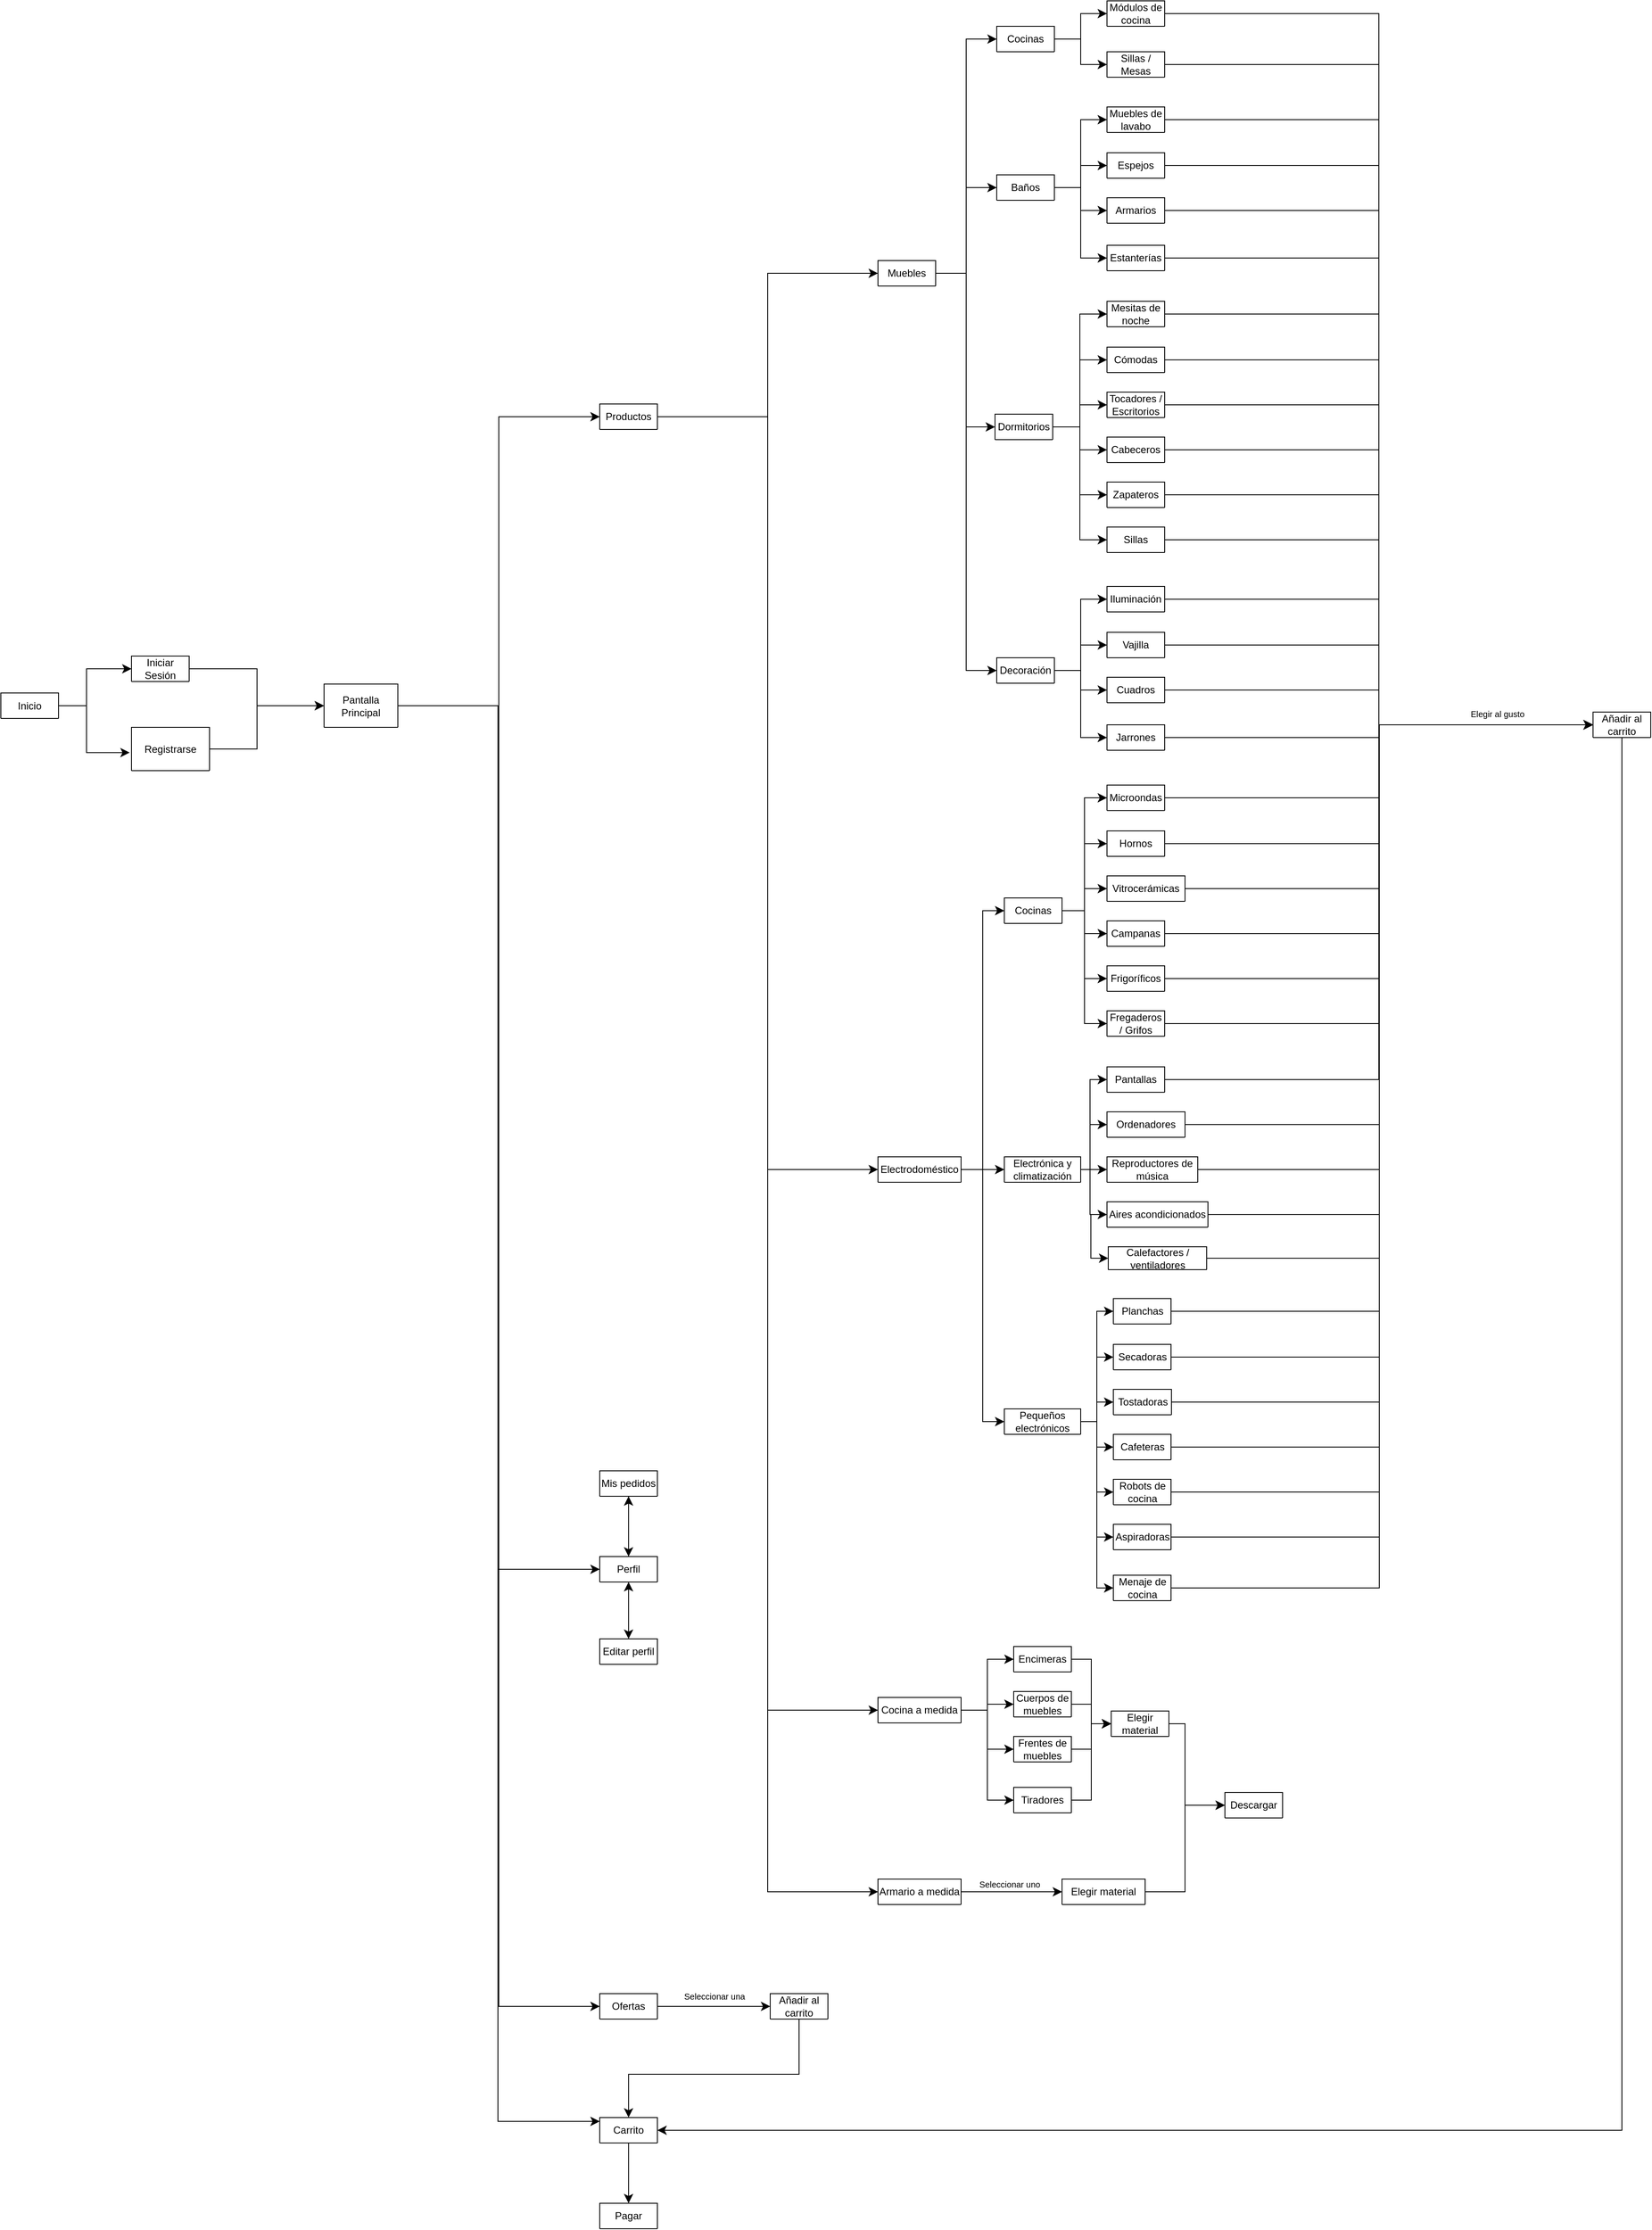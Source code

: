 <mxfile version="25.0.3">
  <diagram id="C5RBs43oDa-KdzZeNtuy" name="Page-1">
    <mxGraphModel dx="1247" dy="715" grid="0" gridSize="10" guides="1" tooltips="1" connect="1" arrows="1" fold="1" page="1" pageScale="1" pageWidth="4681" pageHeight="3300" math="0" shadow="0">
      <root>
        <mxCell id="WIyWlLk6GJQsqaUBKTNV-0" />
        <mxCell id="WIyWlLk6GJQsqaUBKTNV-1" parent="WIyWlLk6GJQsqaUBKTNV-0" />
        <mxCell id="evVA_SM7a0cTugfseml1-192" style="edgeStyle=orthogonalEdgeStyle;rounded=0;orthogonalLoop=1;jettySize=auto;html=1;exitX=1;exitY=0.5;exitDx=0;exitDy=0;entryX=0;entryY=0.5;entryDx=0;entryDy=0;fontSize=12;startSize=8;endSize=8;" parent="WIyWlLk6GJQsqaUBKTNV-1" source="evVA_SM7a0cTugfseml1-17" target="evVA_SM7a0cTugfseml1-97" edge="1">
          <mxGeometry relative="1" as="geometry" />
        </mxCell>
        <mxCell id="evVA_SM7a0cTugfseml1-219" style="edgeStyle=orthogonalEdgeStyle;rounded=0;orthogonalLoop=1;jettySize=auto;html=1;exitX=1;exitY=0.5;exitDx=0;exitDy=0;entryX=0;entryY=0.5;entryDx=0;entryDy=0;fontSize=12;startSize=8;endSize=8;" parent="WIyWlLk6GJQsqaUBKTNV-1" source="evVA_SM7a0cTugfseml1-17" target="evVA_SM7a0cTugfseml1-218" edge="1">
          <mxGeometry relative="1" as="geometry" />
        </mxCell>
        <mxCell id="evVA_SM7a0cTugfseml1-226" style="edgeStyle=orthogonalEdgeStyle;rounded=0;orthogonalLoop=1;jettySize=auto;html=1;exitX=1;exitY=0.5;exitDx=0;exitDy=0;entryX=0;entryY=0.5;entryDx=0;entryDy=0;fontSize=12;startSize=8;endSize=8;" parent="WIyWlLk6GJQsqaUBKTNV-1" edge="1">
          <mxGeometry relative="1" as="geometry">
            <Array as="points">
              <mxPoint x="882" y="1084.5" />
              <mxPoint x="882" y="2752.5" />
            </Array>
            <mxPoint x="764" y="1074" as="sourcePoint" />
            <mxPoint x="1002" y="2752.5" as="targetPoint" />
          </mxGeometry>
        </mxCell>
        <mxCell id="evVA_SM7a0cTugfseml1-233" style="edgeStyle=orthogonalEdgeStyle;rounded=0;orthogonalLoop=1;jettySize=auto;html=1;exitX=1;exitY=0.5;exitDx=0;exitDy=0;entryX=0;entryY=0.5;entryDx=0;entryDy=0;fontSize=12;startSize=8;endSize=8;" parent="WIyWlLk6GJQsqaUBKTNV-1" source="evVA_SM7a0cTugfseml1-17" target="evVA_SM7a0cTugfseml1-232" edge="1">
          <mxGeometry relative="1" as="geometry" />
        </mxCell>
        <mxCell id="evVA_SM7a0cTugfseml1-17" value="Pantalla Principal" style="swimlane;fontStyle=0;childLayout=stackLayout;horizontal=1;startSize=51;horizontalStack=0;resizeParent=1;resizeParentMax=0;resizeLast=0;collapsible=1;marginBottom=0;whiteSpace=wrap;html=1;" parent="WIyWlLk6GJQsqaUBKTNV-1" vertex="1">
          <mxGeometry x="677" y="1059" width="87" height="51" as="geometry" />
        </mxCell>
        <mxCell id="evVA_SM7a0cTugfseml1-56" style="edgeStyle=orthogonalEdgeStyle;rounded=0;orthogonalLoop=1;jettySize=auto;html=1;exitX=1;exitY=0.5;exitDx=0;exitDy=0;entryX=0;entryY=0.5;entryDx=0;entryDy=0;fontSize=12;startSize=8;endSize=8;" parent="WIyWlLk6GJQsqaUBKTNV-1" source="evVA_SM7a0cTugfseml1-60" target="evVA_SM7a0cTugfseml1-63" edge="1">
          <mxGeometry relative="1" as="geometry" />
        </mxCell>
        <mxCell id="evVA_SM7a0cTugfseml1-57" style="edgeStyle=orthogonalEdgeStyle;rounded=0;orthogonalLoop=1;jettySize=auto;html=1;exitX=1;exitY=0.5;exitDx=0;exitDy=0;entryX=0;entryY=0.5;entryDx=0;entryDy=0;fontSize=12;startSize=8;endSize=8;" parent="WIyWlLk6GJQsqaUBKTNV-1" source="evVA_SM7a0cTugfseml1-60" target="evVA_SM7a0cTugfseml1-68" edge="1">
          <mxGeometry relative="1" as="geometry" />
        </mxCell>
        <mxCell id="evVA_SM7a0cTugfseml1-58" style="edgeStyle=orthogonalEdgeStyle;rounded=0;orthogonalLoop=1;jettySize=auto;html=1;exitX=1;exitY=0.5;exitDx=0;exitDy=0;entryX=0;entryY=0.5;entryDx=0;entryDy=0;fontSize=12;startSize=8;endSize=8;" parent="WIyWlLk6GJQsqaUBKTNV-1" source="evVA_SM7a0cTugfseml1-60" target="evVA_SM7a0cTugfseml1-75" edge="1">
          <mxGeometry relative="1" as="geometry">
            <Array as="points">
              <mxPoint x="1434" y="575" />
              <mxPoint x="1434" y="756" />
            </Array>
          </mxGeometry>
        </mxCell>
        <mxCell id="evVA_SM7a0cTugfseml1-59" style="edgeStyle=orthogonalEdgeStyle;rounded=0;orthogonalLoop=1;jettySize=auto;html=1;exitX=1;exitY=0.5;exitDx=0;exitDy=0;entryX=0;entryY=0.5;entryDx=0;entryDy=0;fontSize=12;startSize=8;endSize=8;" parent="WIyWlLk6GJQsqaUBKTNV-1" source="evVA_SM7a0cTugfseml1-60" target="evVA_SM7a0cTugfseml1-80" edge="1">
          <mxGeometry relative="1" as="geometry">
            <Array as="points">
              <mxPoint x="1434" y="575" />
              <mxPoint x="1434" y="1043" />
            </Array>
          </mxGeometry>
        </mxCell>
        <mxCell id="evVA_SM7a0cTugfseml1-60" value="Muebles" style="swimlane;fontStyle=0;childLayout=stackLayout;horizontal=1;startSize=30;horizontalStack=0;resizeParent=1;resizeParentMax=0;resizeLast=0;collapsible=1;marginBottom=0;whiteSpace=wrap;html=1;" parent="WIyWlLk6GJQsqaUBKTNV-1" vertex="1">
          <mxGeometry x="1330" y="560" width="68" height="30" as="geometry" />
        </mxCell>
        <mxCell id="evVA_SM7a0cTugfseml1-61" style="edgeStyle=orthogonalEdgeStyle;rounded=0;orthogonalLoop=1;jettySize=auto;html=1;exitX=1;exitY=0.5;exitDx=0;exitDy=0;entryX=0;entryY=0.5;entryDx=0;entryDy=0;fontSize=12;startSize=8;endSize=8;" parent="WIyWlLk6GJQsqaUBKTNV-1" source="evVA_SM7a0cTugfseml1-63" target="evVA_SM7a0cTugfseml1-81" edge="1">
          <mxGeometry relative="1" as="geometry" />
        </mxCell>
        <mxCell id="evVA_SM7a0cTugfseml1-62" style="edgeStyle=orthogonalEdgeStyle;rounded=0;orthogonalLoop=1;jettySize=auto;html=1;exitX=1;exitY=0.5;exitDx=0;exitDy=0;entryX=0;entryY=0.5;entryDx=0;entryDy=0;fontSize=12;startSize=8;endSize=8;" parent="WIyWlLk6GJQsqaUBKTNV-1" source="evVA_SM7a0cTugfseml1-63" target="evVA_SM7a0cTugfseml1-82" edge="1">
          <mxGeometry relative="1" as="geometry" />
        </mxCell>
        <mxCell id="evVA_SM7a0cTugfseml1-63" value="Cocinas" style="swimlane;fontStyle=0;childLayout=stackLayout;horizontal=1;startSize=30;horizontalStack=0;resizeParent=1;resizeParentMax=0;resizeLast=0;collapsible=1;marginBottom=0;whiteSpace=wrap;html=1;" parent="WIyWlLk6GJQsqaUBKTNV-1" vertex="1">
          <mxGeometry x="1470" y="284" width="68" height="30" as="geometry" />
        </mxCell>
        <mxCell id="evVA_SM7a0cTugfseml1-64" style="edgeStyle=orthogonalEdgeStyle;rounded=0;orthogonalLoop=1;jettySize=auto;html=1;exitX=1;exitY=0.5;exitDx=0;exitDy=0;entryX=0;entryY=0.5;entryDx=0;entryDy=0;fontSize=12;startSize=8;endSize=8;" parent="WIyWlLk6GJQsqaUBKTNV-1" source="evVA_SM7a0cTugfseml1-68" target="evVA_SM7a0cTugfseml1-83" edge="1">
          <mxGeometry relative="1" as="geometry" />
        </mxCell>
        <mxCell id="evVA_SM7a0cTugfseml1-65" style="edgeStyle=orthogonalEdgeStyle;rounded=0;orthogonalLoop=1;jettySize=auto;html=1;exitX=1;exitY=0.5;exitDx=0;exitDy=0;entryX=0;entryY=0.5;entryDx=0;entryDy=0;fontSize=12;startSize=8;endSize=8;" parent="WIyWlLk6GJQsqaUBKTNV-1" source="evVA_SM7a0cTugfseml1-68" target="evVA_SM7a0cTugfseml1-84" edge="1">
          <mxGeometry relative="1" as="geometry" />
        </mxCell>
        <mxCell id="evVA_SM7a0cTugfseml1-66" style="edgeStyle=orthogonalEdgeStyle;rounded=0;orthogonalLoop=1;jettySize=auto;html=1;exitX=1;exitY=0.5;exitDx=0;exitDy=0;entryX=0;entryY=0.5;entryDx=0;entryDy=0;fontSize=12;startSize=8;endSize=8;" parent="WIyWlLk6GJQsqaUBKTNV-1" source="evVA_SM7a0cTugfseml1-68" target="evVA_SM7a0cTugfseml1-85" edge="1">
          <mxGeometry relative="1" as="geometry" />
        </mxCell>
        <mxCell id="evVA_SM7a0cTugfseml1-67" style="edgeStyle=orthogonalEdgeStyle;rounded=0;orthogonalLoop=1;jettySize=auto;html=1;exitX=1;exitY=0.5;exitDx=0;exitDy=0;entryX=0;entryY=0.5;entryDx=0;entryDy=0;fontSize=12;startSize=8;endSize=8;" parent="WIyWlLk6GJQsqaUBKTNV-1" source="evVA_SM7a0cTugfseml1-68" target="evVA_SM7a0cTugfseml1-86" edge="1">
          <mxGeometry relative="1" as="geometry" />
        </mxCell>
        <mxCell id="evVA_SM7a0cTugfseml1-68" value="Baños" style="swimlane;fontStyle=0;childLayout=stackLayout;horizontal=1;startSize=30;horizontalStack=0;resizeParent=1;resizeParentMax=0;resizeLast=0;collapsible=1;marginBottom=0;whiteSpace=wrap;html=1;" parent="WIyWlLk6GJQsqaUBKTNV-1" vertex="1">
          <mxGeometry x="1470" y="459" width="68" height="30" as="geometry">
            <mxRectangle x="667" y="423" width="78" height="30" as="alternateBounds" />
          </mxGeometry>
        </mxCell>
        <mxCell id="evVA_SM7a0cTugfseml1-69" style="edgeStyle=orthogonalEdgeStyle;rounded=0;orthogonalLoop=1;jettySize=auto;html=1;exitX=1;exitY=0.5;exitDx=0;exitDy=0;entryX=0;entryY=0.5;entryDx=0;entryDy=0;fontSize=12;startSize=8;endSize=8;" parent="WIyWlLk6GJQsqaUBKTNV-1" source="evVA_SM7a0cTugfseml1-75" target="evVA_SM7a0cTugfseml1-87" edge="1">
          <mxGeometry relative="1" as="geometry" />
        </mxCell>
        <mxCell id="evVA_SM7a0cTugfseml1-70" style="edgeStyle=orthogonalEdgeStyle;rounded=0;orthogonalLoop=1;jettySize=auto;html=1;exitX=1;exitY=0.5;exitDx=0;exitDy=0;entryX=0;entryY=0.5;entryDx=0;entryDy=0;fontSize=12;startSize=8;endSize=8;" parent="WIyWlLk6GJQsqaUBKTNV-1" source="evVA_SM7a0cTugfseml1-75" target="evVA_SM7a0cTugfseml1-88" edge="1">
          <mxGeometry relative="1" as="geometry" />
        </mxCell>
        <mxCell id="evVA_SM7a0cTugfseml1-71" style="edgeStyle=orthogonalEdgeStyle;rounded=0;orthogonalLoop=1;jettySize=auto;html=1;exitX=1;exitY=0.5;exitDx=0;exitDy=0;entryX=0;entryY=0.5;entryDx=0;entryDy=0;fontSize=12;startSize=8;endSize=8;" parent="WIyWlLk6GJQsqaUBKTNV-1" source="evVA_SM7a0cTugfseml1-75" target="evVA_SM7a0cTugfseml1-89" edge="1">
          <mxGeometry relative="1" as="geometry" />
        </mxCell>
        <mxCell id="evVA_SM7a0cTugfseml1-72" style="edgeStyle=orthogonalEdgeStyle;rounded=0;orthogonalLoop=1;jettySize=auto;html=1;exitX=1;exitY=0.5;exitDx=0;exitDy=0;entryX=0;entryY=0.5;entryDx=0;entryDy=0;fontSize=12;startSize=8;endSize=8;" parent="WIyWlLk6GJQsqaUBKTNV-1" source="evVA_SM7a0cTugfseml1-75" target="evVA_SM7a0cTugfseml1-90" edge="1">
          <mxGeometry relative="1" as="geometry" />
        </mxCell>
        <mxCell id="evVA_SM7a0cTugfseml1-73" style="edgeStyle=orthogonalEdgeStyle;rounded=0;orthogonalLoop=1;jettySize=auto;html=1;exitX=1;exitY=0.5;exitDx=0;exitDy=0;entryX=0;entryY=0.5;entryDx=0;entryDy=0;fontSize=12;startSize=8;endSize=8;" parent="WIyWlLk6GJQsqaUBKTNV-1" source="evVA_SM7a0cTugfseml1-75" target="evVA_SM7a0cTugfseml1-91" edge="1">
          <mxGeometry relative="1" as="geometry" />
        </mxCell>
        <mxCell id="evVA_SM7a0cTugfseml1-74" style="edgeStyle=orthogonalEdgeStyle;rounded=0;orthogonalLoop=1;jettySize=auto;html=1;exitX=1;exitY=0.5;exitDx=0;exitDy=0;entryX=0;entryY=0.5;entryDx=0;entryDy=0;fontSize=12;startSize=8;endSize=8;" parent="WIyWlLk6GJQsqaUBKTNV-1" source="evVA_SM7a0cTugfseml1-75" target="evVA_SM7a0cTugfseml1-92" edge="1">
          <mxGeometry relative="1" as="geometry" />
        </mxCell>
        <mxCell id="evVA_SM7a0cTugfseml1-75" value="Dormitorios" style="swimlane;fontStyle=0;childLayout=stackLayout;horizontal=1;startSize=30;horizontalStack=0;resizeParent=1;resizeParentMax=0;resizeLast=0;collapsible=1;marginBottom=0;whiteSpace=wrap;html=1;" parent="WIyWlLk6GJQsqaUBKTNV-1" vertex="1">
          <mxGeometry x="1468" y="741" width="68" height="30" as="geometry">
            <mxRectangle x="667" y="423" width="78" height="30" as="alternateBounds" />
          </mxGeometry>
        </mxCell>
        <mxCell id="evVA_SM7a0cTugfseml1-76" style="edgeStyle=orthogonalEdgeStyle;rounded=0;orthogonalLoop=1;jettySize=auto;html=1;exitX=1;exitY=0.5;exitDx=0;exitDy=0;entryX=0;entryY=0.5;entryDx=0;entryDy=0;fontSize=12;startSize=8;endSize=8;" parent="WIyWlLk6GJQsqaUBKTNV-1" source="evVA_SM7a0cTugfseml1-80" target="evVA_SM7a0cTugfseml1-93" edge="1">
          <mxGeometry relative="1" as="geometry" />
        </mxCell>
        <mxCell id="evVA_SM7a0cTugfseml1-77" style="edgeStyle=orthogonalEdgeStyle;rounded=0;orthogonalLoop=1;jettySize=auto;html=1;exitX=1;exitY=0.5;exitDx=0;exitDy=0;entryX=0;entryY=0.5;entryDx=0;entryDy=0;fontSize=12;startSize=8;endSize=8;" parent="WIyWlLk6GJQsqaUBKTNV-1" source="evVA_SM7a0cTugfseml1-80" target="evVA_SM7a0cTugfseml1-94" edge="1">
          <mxGeometry relative="1" as="geometry" />
        </mxCell>
        <mxCell id="evVA_SM7a0cTugfseml1-78" style="edgeStyle=orthogonalEdgeStyle;rounded=0;orthogonalLoop=1;jettySize=auto;html=1;exitX=1;exitY=0.5;exitDx=0;exitDy=0;entryX=0;entryY=0.5;entryDx=0;entryDy=0;fontSize=12;startSize=8;endSize=8;" parent="WIyWlLk6GJQsqaUBKTNV-1" source="evVA_SM7a0cTugfseml1-80" target="evVA_SM7a0cTugfseml1-95" edge="1">
          <mxGeometry relative="1" as="geometry" />
        </mxCell>
        <mxCell id="evVA_SM7a0cTugfseml1-79" style="edgeStyle=orthogonalEdgeStyle;rounded=0;orthogonalLoop=1;jettySize=auto;html=1;exitX=1;exitY=0.5;exitDx=0;exitDy=0;entryX=0;entryY=0.5;entryDx=0;entryDy=0;fontSize=12;startSize=8;endSize=8;" parent="WIyWlLk6GJQsqaUBKTNV-1" source="evVA_SM7a0cTugfseml1-80" target="evVA_SM7a0cTugfseml1-96" edge="1">
          <mxGeometry relative="1" as="geometry" />
        </mxCell>
        <mxCell id="evVA_SM7a0cTugfseml1-80" value="Decoración" style="swimlane;fontStyle=0;childLayout=stackLayout;horizontal=1;startSize=30;horizontalStack=0;resizeParent=1;resizeParentMax=0;resizeLast=0;collapsible=1;marginBottom=0;whiteSpace=wrap;html=1;" parent="WIyWlLk6GJQsqaUBKTNV-1" vertex="1">
          <mxGeometry x="1470" y="1028" width="68" height="30" as="geometry">
            <mxRectangle x="667" y="423" width="78" height="30" as="alternateBounds" />
          </mxGeometry>
        </mxCell>
        <mxCell id="evVA_SM7a0cTugfseml1-156" style="edgeStyle=orthogonalEdgeStyle;rounded=0;orthogonalLoop=1;jettySize=auto;html=1;exitX=1;exitY=0.5;exitDx=0;exitDy=0;entryX=0;entryY=0.5;entryDx=0;entryDy=0;fontSize=12;startSize=8;endSize=8;" parent="WIyWlLk6GJQsqaUBKTNV-1" source="evVA_SM7a0cTugfseml1-81" target="evVA_SM7a0cTugfseml1-155" edge="1">
          <mxGeometry relative="1" as="geometry" />
        </mxCell>
        <mxCell id="evVA_SM7a0cTugfseml1-81" value="Módulos de cocina" style="swimlane;fontStyle=0;childLayout=stackLayout;horizontal=1;startSize=30;horizontalStack=0;resizeParent=1;resizeParentMax=0;resizeLast=0;collapsible=1;marginBottom=0;whiteSpace=wrap;html=1;" parent="WIyWlLk6GJQsqaUBKTNV-1" vertex="1">
          <mxGeometry x="1600" y="254" width="68" height="30" as="geometry" />
        </mxCell>
        <mxCell id="evVA_SM7a0cTugfseml1-157" style="edgeStyle=orthogonalEdgeStyle;rounded=0;orthogonalLoop=1;jettySize=auto;html=1;exitX=1;exitY=0.5;exitDx=0;exitDy=0;entryX=0;entryY=0.5;entryDx=0;entryDy=0;fontSize=12;startSize=8;endSize=8;" parent="WIyWlLk6GJQsqaUBKTNV-1" source="evVA_SM7a0cTugfseml1-82" target="evVA_SM7a0cTugfseml1-155" edge="1">
          <mxGeometry relative="1" as="geometry" />
        </mxCell>
        <mxCell id="evVA_SM7a0cTugfseml1-82" value="Sillas / Mesas" style="swimlane;fontStyle=0;childLayout=stackLayout;horizontal=1;startSize=30;horizontalStack=0;resizeParent=1;resizeParentMax=0;resizeLast=0;collapsible=1;marginBottom=0;whiteSpace=wrap;html=1;" parent="WIyWlLk6GJQsqaUBKTNV-1" vertex="1">
          <mxGeometry x="1600" y="314" width="68" height="30" as="geometry" />
        </mxCell>
        <mxCell id="evVA_SM7a0cTugfseml1-176" style="edgeStyle=orthogonalEdgeStyle;rounded=0;orthogonalLoop=1;jettySize=auto;html=1;exitX=1;exitY=0.5;exitDx=0;exitDy=0;entryX=0;entryY=0.5;entryDx=0;entryDy=0;fontSize=12;startSize=8;endSize=8;" parent="WIyWlLk6GJQsqaUBKTNV-1" source="evVA_SM7a0cTugfseml1-83" target="evVA_SM7a0cTugfseml1-155" edge="1">
          <mxGeometry relative="1" as="geometry" />
        </mxCell>
        <mxCell id="evVA_SM7a0cTugfseml1-83" value="Muebles de lavabo" style="swimlane;fontStyle=0;childLayout=stackLayout;horizontal=1;startSize=30;horizontalStack=0;resizeParent=1;resizeParentMax=0;resizeLast=0;collapsible=1;marginBottom=0;whiteSpace=wrap;html=1;" parent="WIyWlLk6GJQsqaUBKTNV-1" vertex="1">
          <mxGeometry x="1600" y="379" width="68" height="30" as="geometry">
            <mxRectangle x="667" y="423" width="78" height="30" as="alternateBounds" />
          </mxGeometry>
        </mxCell>
        <mxCell id="evVA_SM7a0cTugfseml1-177" style="edgeStyle=orthogonalEdgeStyle;rounded=0;orthogonalLoop=1;jettySize=auto;html=1;exitX=1;exitY=0.5;exitDx=0;exitDy=0;fontSize=12;startSize=8;endSize=8;entryX=0;entryY=0.5;entryDx=0;entryDy=0;" parent="WIyWlLk6GJQsqaUBKTNV-1" source="evVA_SM7a0cTugfseml1-84" target="evVA_SM7a0cTugfseml1-155" edge="1">
          <mxGeometry relative="1" as="geometry">
            <mxPoint x="2092.059" y="1069.235" as="targetPoint" />
          </mxGeometry>
        </mxCell>
        <mxCell id="evVA_SM7a0cTugfseml1-84" value="Espejos" style="swimlane;fontStyle=0;childLayout=stackLayout;horizontal=1;startSize=30;horizontalStack=0;resizeParent=1;resizeParentMax=0;resizeLast=0;collapsible=1;marginBottom=0;whiteSpace=wrap;html=1;" parent="WIyWlLk6GJQsqaUBKTNV-1" vertex="1">
          <mxGeometry x="1600" y="433" width="68" height="30" as="geometry">
            <mxRectangle x="667" y="423" width="78" height="30" as="alternateBounds" />
          </mxGeometry>
        </mxCell>
        <mxCell id="evVA_SM7a0cTugfseml1-178" style="edgeStyle=orthogonalEdgeStyle;rounded=0;orthogonalLoop=1;jettySize=auto;html=1;exitX=1;exitY=0.5;exitDx=0;exitDy=0;entryX=0;entryY=0.5;entryDx=0;entryDy=0;fontSize=12;startSize=8;endSize=8;" parent="WIyWlLk6GJQsqaUBKTNV-1" source="evVA_SM7a0cTugfseml1-85" target="evVA_SM7a0cTugfseml1-155" edge="1">
          <mxGeometry relative="1" as="geometry" />
        </mxCell>
        <mxCell id="evVA_SM7a0cTugfseml1-85" value="Armarios" style="swimlane;fontStyle=0;childLayout=stackLayout;horizontal=1;startSize=30;horizontalStack=0;resizeParent=1;resizeParentMax=0;resizeLast=0;collapsible=1;marginBottom=0;whiteSpace=wrap;html=1;" parent="WIyWlLk6GJQsqaUBKTNV-1" vertex="1">
          <mxGeometry x="1600" y="486" width="68" height="30" as="geometry">
            <mxRectangle x="667" y="423" width="78" height="30" as="alternateBounds" />
          </mxGeometry>
        </mxCell>
        <mxCell id="evVA_SM7a0cTugfseml1-179" style="edgeStyle=orthogonalEdgeStyle;rounded=0;orthogonalLoop=1;jettySize=auto;html=1;exitX=1;exitY=0.5;exitDx=0;exitDy=0;entryX=0;entryY=0.5;entryDx=0;entryDy=0;fontSize=12;startSize=8;endSize=8;" parent="WIyWlLk6GJQsqaUBKTNV-1" source="evVA_SM7a0cTugfseml1-86" target="evVA_SM7a0cTugfseml1-155" edge="1">
          <mxGeometry relative="1" as="geometry" />
        </mxCell>
        <mxCell id="evVA_SM7a0cTugfseml1-86" value="Estanterías" style="swimlane;fontStyle=0;childLayout=stackLayout;horizontal=1;startSize=30;horizontalStack=0;resizeParent=1;resizeParentMax=0;resizeLast=0;collapsible=1;marginBottom=0;whiteSpace=wrap;html=1;" parent="WIyWlLk6GJQsqaUBKTNV-1" vertex="1">
          <mxGeometry x="1600" y="542" width="68" height="30" as="geometry">
            <mxRectangle x="667" y="423" width="78" height="30" as="alternateBounds" />
          </mxGeometry>
        </mxCell>
        <mxCell id="evVA_SM7a0cTugfseml1-180" style="edgeStyle=orthogonalEdgeStyle;rounded=0;orthogonalLoop=1;jettySize=auto;html=1;exitX=1;exitY=0.5;exitDx=0;exitDy=0;entryX=0;entryY=0.5;entryDx=0;entryDy=0;fontSize=12;startSize=8;endSize=8;" parent="WIyWlLk6GJQsqaUBKTNV-1" source="evVA_SM7a0cTugfseml1-87" target="evVA_SM7a0cTugfseml1-155" edge="1">
          <mxGeometry relative="1" as="geometry" />
        </mxCell>
        <mxCell id="evVA_SM7a0cTugfseml1-87" value="Mesitas de noche" style="swimlane;fontStyle=0;childLayout=stackLayout;horizontal=1;startSize=30;horizontalStack=0;resizeParent=1;resizeParentMax=0;resizeLast=0;collapsible=1;marginBottom=0;whiteSpace=wrap;html=1;" parent="WIyWlLk6GJQsqaUBKTNV-1" vertex="1">
          <mxGeometry x="1600" y="608" width="68" height="30" as="geometry">
            <mxRectangle x="667" y="423" width="78" height="30" as="alternateBounds" />
          </mxGeometry>
        </mxCell>
        <mxCell id="evVA_SM7a0cTugfseml1-181" style="edgeStyle=orthogonalEdgeStyle;rounded=0;orthogonalLoop=1;jettySize=auto;html=1;exitX=1;exitY=0.5;exitDx=0;exitDy=0;entryX=0;entryY=0.5;entryDx=0;entryDy=0;fontSize=12;startSize=8;endSize=8;" parent="WIyWlLk6GJQsqaUBKTNV-1" source="evVA_SM7a0cTugfseml1-88" target="evVA_SM7a0cTugfseml1-155" edge="1">
          <mxGeometry relative="1" as="geometry" />
        </mxCell>
        <mxCell id="evVA_SM7a0cTugfseml1-88" value="Cómodas" style="swimlane;fontStyle=0;childLayout=stackLayout;horizontal=1;startSize=30;horizontalStack=0;resizeParent=1;resizeParentMax=0;resizeLast=0;collapsible=1;marginBottom=0;whiteSpace=wrap;html=1;" parent="WIyWlLk6GJQsqaUBKTNV-1" vertex="1">
          <mxGeometry x="1600" y="662" width="68" height="30" as="geometry">
            <mxRectangle x="667" y="423" width="78" height="30" as="alternateBounds" />
          </mxGeometry>
        </mxCell>
        <mxCell id="evVA_SM7a0cTugfseml1-182" style="edgeStyle=orthogonalEdgeStyle;rounded=0;orthogonalLoop=1;jettySize=auto;html=1;exitX=1;exitY=0.5;exitDx=0;exitDy=0;entryX=0;entryY=0.5;entryDx=0;entryDy=0;fontSize=12;startSize=8;endSize=8;" parent="WIyWlLk6GJQsqaUBKTNV-1" source="evVA_SM7a0cTugfseml1-89" target="evVA_SM7a0cTugfseml1-155" edge="1">
          <mxGeometry relative="1" as="geometry" />
        </mxCell>
        <mxCell id="evVA_SM7a0cTugfseml1-89" value="Tocadores / Escritorios" style="swimlane;fontStyle=0;childLayout=stackLayout;horizontal=1;startSize=30;horizontalStack=0;resizeParent=1;resizeParentMax=0;resizeLast=0;collapsible=1;marginBottom=0;whiteSpace=wrap;html=1;" parent="WIyWlLk6GJQsqaUBKTNV-1" vertex="1">
          <mxGeometry x="1600" y="715" width="68" height="30" as="geometry">
            <mxRectangle x="667" y="423" width="78" height="30" as="alternateBounds" />
          </mxGeometry>
        </mxCell>
        <mxCell id="evVA_SM7a0cTugfseml1-183" style="edgeStyle=orthogonalEdgeStyle;rounded=0;orthogonalLoop=1;jettySize=auto;html=1;exitX=1;exitY=0.5;exitDx=0;exitDy=0;entryX=0;entryY=0.5;entryDx=0;entryDy=0;fontSize=12;startSize=8;endSize=8;" parent="WIyWlLk6GJQsqaUBKTNV-1" source="evVA_SM7a0cTugfseml1-90" target="evVA_SM7a0cTugfseml1-155" edge="1">
          <mxGeometry relative="1" as="geometry" />
        </mxCell>
        <mxCell id="evVA_SM7a0cTugfseml1-90" value="Cabeceros" style="swimlane;fontStyle=0;childLayout=stackLayout;horizontal=1;startSize=30;horizontalStack=0;resizeParent=1;resizeParentMax=0;resizeLast=0;collapsible=1;marginBottom=0;whiteSpace=wrap;html=1;" parent="WIyWlLk6GJQsqaUBKTNV-1" vertex="1">
          <mxGeometry x="1600" y="768" width="68" height="30" as="geometry">
            <mxRectangle x="667" y="423" width="78" height="30" as="alternateBounds" />
          </mxGeometry>
        </mxCell>
        <mxCell id="evVA_SM7a0cTugfseml1-184" style="edgeStyle=orthogonalEdgeStyle;rounded=0;orthogonalLoop=1;jettySize=auto;html=1;exitX=1;exitY=0.5;exitDx=0;exitDy=0;entryX=0;entryY=0.5;entryDx=0;entryDy=0;fontSize=12;startSize=8;endSize=8;" parent="WIyWlLk6GJQsqaUBKTNV-1" source="evVA_SM7a0cTugfseml1-91" target="evVA_SM7a0cTugfseml1-155" edge="1">
          <mxGeometry relative="1" as="geometry" />
        </mxCell>
        <mxCell id="evVA_SM7a0cTugfseml1-91" value="Zapateros" style="swimlane;fontStyle=0;childLayout=stackLayout;horizontal=1;startSize=30;horizontalStack=0;resizeParent=1;resizeParentMax=0;resizeLast=0;collapsible=1;marginBottom=0;whiteSpace=wrap;html=1;" parent="WIyWlLk6GJQsqaUBKTNV-1" vertex="1">
          <mxGeometry x="1600" y="821" width="68" height="30" as="geometry">
            <mxRectangle x="667" y="423" width="78" height="30" as="alternateBounds" />
          </mxGeometry>
        </mxCell>
        <mxCell id="evVA_SM7a0cTugfseml1-185" style="edgeStyle=orthogonalEdgeStyle;rounded=0;orthogonalLoop=1;jettySize=auto;html=1;exitX=1;exitY=0.5;exitDx=0;exitDy=0;entryX=0;entryY=0.5;entryDx=0;entryDy=0;fontSize=12;startSize=8;endSize=8;" parent="WIyWlLk6GJQsqaUBKTNV-1" source="evVA_SM7a0cTugfseml1-92" target="evVA_SM7a0cTugfseml1-155" edge="1">
          <mxGeometry relative="1" as="geometry" />
        </mxCell>
        <mxCell id="evVA_SM7a0cTugfseml1-92" value="Sillas" style="swimlane;fontStyle=0;childLayout=stackLayout;horizontal=1;startSize=30;horizontalStack=0;resizeParent=1;resizeParentMax=0;resizeLast=0;collapsible=1;marginBottom=0;whiteSpace=wrap;html=1;" parent="WIyWlLk6GJQsqaUBKTNV-1" vertex="1">
          <mxGeometry x="1600" y="874" width="68" height="30" as="geometry">
            <mxRectangle x="667" y="423" width="78" height="30" as="alternateBounds" />
          </mxGeometry>
        </mxCell>
        <mxCell id="evVA_SM7a0cTugfseml1-186" style="edgeStyle=orthogonalEdgeStyle;rounded=0;orthogonalLoop=1;jettySize=auto;html=1;exitX=1;exitY=0.5;exitDx=0;exitDy=0;entryX=0;entryY=0.5;entryDx=0;entryDy=0;fontSize=12;startSize=8;endSize=8;" parent="WIyWlLk6GJQsqaUBKTNV-1" source="evVA_SM7a0cTugfseml1-93" target="evVA_SM7a0cTugfseml1-155" edge="1">
          <mxGeometry relative="1" as="geometry" />
        </mxCell>
        <mxCell id="evVA_SM7a0cTugfseml1-93" value="Iluminación" style="swimlane;fontStyle=0;childLayout=stackLayout;horizontal=1;startSize=30;horizontalStack=0;resizeParent=1;resizeParentMax=0;resizeLast=0;collapsible=1;marginBottom=0;whiteSpace=wrap;html=1;" parent="WIyWlLk6GJQsqaUBKTNV-1" vertex="1">
          <mxGeometry x="1600" y="944" width="68" height="30" as="geometry">
            <mxRectangle x="667" y="423" width="78" height="30" as="alternateBounds" />
          </mxGeometry>
        </mxCell>
        <mxCell id="evVA_SM7a0cTugfseml1-187" style="edgeStyle=orthogonalEdgeStyle;rounded=0;orthogonalLoop=1;jettySize=auto;html=1;exitX=1;exitY=0.5;exitDx=0;exitDy=0;entryX=0;entryY=0.5;entryDx=0;entryDy=0;fontSize=12;startSize=8;endSize=8;" parent="WIyWlLk6GJQsqaUBKTNV-1" source="evVA_SM7a0cTugfseml1-94" target="evVA_SM7a0cTugfseml1-155" edge="1">
          <mxGeometry relative="1" as="geometry" />
        </mxCell>
        <mxCell id="evVA_SM7a0cTugfseml1-94" value="Vajilla" style="swimlane;fontStyle=0;childLayout=stackLayout;horizontal=1;startSize=30;horizontalStack=0;resizeParent=1;resizeParentMax=0;resizeLast=0;collapsible=1;marginBottom=0;whiteSpace=wrap;html=1;" parent="WIyWlLk6GJQsqaUBKTNV-1" vertex="1">
          <mxGeometry x="1600" y="998" width="68" height="30" as="geometry">
            <mxRectangle x="667" y="423" width="78" height="30" as="alternateBounds" />
          </mxGeometry>
        </mxCell>
        <mxCell id="evVA_SM7a0cTugfseml1-188" style="edgeStyle=orthogonalEdgeStyle;rounded=0;orthogonalLoop=1;jettySize=auto;html=1;exitX=1;exitY=0.5;exitDx=0;exitDy=0;entryX=0;entryY=0.5;entryDx=0;entryDy=0;fontSize=12;startSize=8;endSize=8;" parent="WIyWlLk6GJQsqaUBKTNV-1" source="evVA_SM7a0cTugfseml1-95" target="evVA_SM7a0cTugfseml1-155" edge="1">
          <mxGeometry relative="1" as="geometry" />
        </mxCell>
        <mxCell id="evVA_SM7a0cTugfseml1-95" value="Cuadros" style="swimlane;fontStyle=0;childLayout=stackLayout;horizontal=1;startSize=30;horizontalStack=0;resizeParent=1;resizeParentMax=0;resizeLast=0;collapsible=1;marginBottom=0;whiteSpace=wrap;html=1;" parent="WIyWlLk6GJQsqaUBKTNV-1" vertex="1">
          <mxGeometry x="1600" y="1051" width="68" height="30" as="geometry">
            <mxRectangle x="667" y="423" width="78" height="30" as="alternateBounds" />
          </mxGeometry>
        </mxCell>
        <mxCell id="evVA_SM7a0cTugfseml1-189" style="edgeStyle=orthogonalEdgeStyle;rounded=0;orthogonalLoop=1;jettySize=auto;html=1;exitX=1;exitY=0.5;exitDx=0;exitDy=0;entryX=0;entryY=0.5;entryDx=0;entryDy=0;fontSize=12;startSize=8;endSize=8;" parent="WIyWlLk6GJQsqaUBKTNV-1" source="evVA_SM7a0cTugfseml1-96" target="evVA_SM7a0cTugfseml1-155" edge="1">
          <mxGeometry relative="1" as="geometry" />
        </mxCell>
        <mxCell id="evVA_SM7a0cTugfseml1-96" value="Jarrones" style="swimlane;fontStyle=0;childLayout=stackLayout;horizontal=1;startSize=30;horizontalStack=0;resizeParent=1;resizeParentMax=0;resizeLast=0;collapsible=1;marginBottom=0;whiteSpace=wrap;html=1;" parent="WIyWlLk6GJQsqaUBKTNV-1" vertex="1">
          <mxGeometry x="1600" y="1107" width="68" height="30" as="geometry">
            <mxRectangle x="667" y="423" width="78" height="30" as="alternateBounds" />
          </mxGeometry>
        </mxCell>
        <mxCell id="evVA_SM7a0cTugfseml1-99" style="edgeStyle=orthogonalEdgeStyle;rounded=0;orthogonalLoop=1;jettySize=auto;html=1;exitX=1;exitY=0.5;exitDx=0;exitDy=0;entryX=0;entryY=0.5;entryDx=0;entryDy=0;fontSize=12;startSize=8;endSize=8;" parent="WIyWlLk6GJQsqaUBKTNV-1" source="evVA_SM7a0cTugfseml1-97" target="evVA_SM7a0cTugfseml1-60" edge="1">
          <mxGeometry relative="1" as="geometry" />
        </mxCell>
        <mxCell id="evVA_SM7a0cTugfseml1-100" style="edgeStyle=orthogonalEdgeStyle;rounded=0;orthogonalLoop=1;jettySize=auto;html=1;exitX=1;exitY=0.5;exitDx=0;exitDy=0;entryX=0;entryY=0.5;entryDx=0;entryDy=0;fontSize=12;startSize=8;endSize=8;" parent="WIyWlLk6GJQsqaUBKTNV-1" source="evVA_SM7a0cTugfseml1-97" target="evVA_SM7a0cTugfseml1-98" edge="1">
          <mxGeometry relative="1" as="geometry" />
        </mxCell>
        <mxCell id="evVA_SM7a0cTugfseml1-194" style="edgeStyle=orthogonalEdgeStyle;rounded=0;orthogonalLoop=1;jettySize=auto;html=1;exitX=1;exitY=0.5;exitDx=0;exitDy=0;entryX=0;entryY=0.5;entryDx=0;entryDy=0;fontSize=12;startSize=8;endSize=8;" parent="WIyWlLk6GJQsqaUBKTNV-1" source="evVA_SM7a0cTugfseml1-97" target="evVA_SM7a0cTugfseml1-193" edge="1">
          <mxGeometry relative="1" as="geometry" />
        </mxCell>
        <mxCell id="evVA_SM7a0cTugfseml1-211" style="edgeStyle=orthogonalEdgeStyle;rounded=0;orthogonalLoop=1;jettySize=auto;html=1;exitX=1;exitY=0.5;exitDx=0;exitDy=0;entryX=0;entryY=0.5;entryDx=0;entryDy=0;fontSize=12;startSize=8;endSize=8;" parent="WIyWlLk6GJQsqaUBKTNV-1" source="evVA_SM7a0cTugfseml1-97" target="evVA_SM7a0cTugfseml1-210" edge="1">
          <mxGeometry relative="1" as="geometry" />
        </mxCell>
        <mxCell id="evVA_SM7a0cTugfseml1-97" value="Productos" style="swimlane;fontStyle=0;childLayout=stackLayout;horizontal=1;startSize=30;horizontalStack=0;resizeParent=1;resizeParentMax=0;resizeLast=0;collapsible=1;marginBottom=0;whiteSpace=wrap;html=1;" parent="WIyWlLk6GJQsqaUBKTNV-1" vertex="1">
          <mxGeometry x="1002" y="729" width="68" height="30" as="geometry" />
        </mxCell>
        <mxCell id="evVA_SM7a0cTugfseml1-123" style="edgeStyle=orthogonalEdgeStyle;rounded=0;orthogonalLoop=1;jettySize=auto;html=1;exitX=1;exitY=0.5;exitDx=0;exitDy=0;entryX=0;entryY=0.5;entryDx=0;entryDy=0;fontSize=12;startSize=8;endSize=8;" parent="WIyWlLk6GJQsqaUBKTNV-1" source="evVA_SM7a0cTugfseml1-98" target="evVA_SM7a0cTugfseml1-101" edge="1">
          <mxGeometry relative="1" as="geometry" />
        </mxCell>
        <mxCell id="evVA_SM7a0cTugfseml1-124" style="edgeStyle=orthogonalEdgeStyle;rounded=0;orthogonalLoop=1;jettySize=auto;html=1;exitX=1;exitY=0.5;exitDx=0;exitDy=0;entryX=0;entryY=0.5;entryDx=0;entryDy=0;fontSize=12;startSize=8;endSize=8;" parent="WIyWlLk6GJQsqaUBKTNV-1" source="evVA_SM7a0cTugfseml1-98" target="evVA_SM7a0cTugfseml1-102" edge="1">
          <mxGeometry relative="1" as="geometry" />
        </mxCell>
        <mxCell id="evVA_SM7a0cTugfseml1-125" style="edgeStyle=orthogonalEdgeStyle;rounded=0;orthogonalLoop=1;jettySize=auto;html=1;exitX=1;exitY=0.5;exitDx=0;exitDy=0;entryX=0;entryY=0.5;entryDx=0;entryDy=0;fontSize=12;startSize=8;endSize=8;" parent="WIyWlLk6GJQsqaUBKTNV-1" source="evVA_SM7a0cTugfseml1-98" target="evVA_SM7a0cTugfseml1-103" edge="1">
          <mxGeometry relative="1" as="geometry" />
        </mxCell>
        <mxCell id="evVA_SM7a0cTugfseml1-98" value="Electrodoméstico" style="swimlane;fontStyle=0;childLayout=stackLayout;horizontal=1;startSize=30;horizontalStack=0;resizeParent=1;resizeParentMax=0;resizeLast=0;collapsible=1;marginBottom=0;whiteSpace=wrap;html=1;" parent="WIyWlLk6GJQsqaUBKTNV-1" vertex="1">
          <mxGeometry x="1330" y="1616" width="98" height="30" as="geometry" />
        </mxCell>
        <mxCell id="evVA_SM7a0cTugfseml1-126" style="edgeStyle=orthogonalEdgeStyle;rounded=0;orthogonalLoop=1;jettySize=auto;html=1;exitX=1;exitY=0.5;exitDx=0;exitDy=0;entryX=0;entryY=0.5;entryDx=0;entryDy=0;fontSize=12;startSize=8;endSize=8;" parent="WIyWlLk6GJQsqaUBKTNV-1" source="evVA_SM7a0cTugfseml1-101" target="evVA_SM7a0cTugfseml1-109" edge="1">
          <mxGeometry relative="1" as="geometry" />
        </mxCell>
        <mxCell id="evVA_SM7a0cTugfseml1-127" style="edgeStyle=orthogonalEdgeStyle;rounded=0;orthogonalLoop=1;jettySize=auto;html=1;exitX=1;exitY=0.5;exitDx=0;exitDy=0;entryX=0;entryY=0.5;entryDx=0;entryDy=0;fontSize=12;startSize=8;endSize=8;" parent="WIyWlLk6GJQsqaUBKTNV-1" source="evVA_SM7a0cTugfseml1-101" target="evVA_SM7a0cTugfseml1-108" edge="1">
          <mxGeometry relative="1" as="geometry" />
        </mxCell>
        <mxCell id="evVA_SM7a0cTugfseml1-128" style="edgeStyle=orthogonalEdgeStyle;rounded=0;orthogonalLoop=1;jettySize=auto;html=1;exitX=1;exitY=0.5;exitDx=0;exitDy=0;entryX=0;entryY=0.5;entryDx=0;entryDy=0;fontSize=12;startSize=8;endSize=8;" parent="WIyWlLk6GJQsqaUBKTNV-1" source="evVA_SM7a0cTugfseml1-101" target="evVA_SM7a0cTugfseml1-107" edge="1">
          <mxGeometry relative="1" as="geometry" />
        </mxCell>
        <mxCell id="evVA_SM7a0cTugfseml1-129" style="edgeStyle=orthogonalEdgeStyle;rounded=0;orthogonalLoop=1;jettySize=auto;html=1;exitX=1;exitY=0.5;exitDx=0;exitDy=0;entryX=0;entryY=0.5;entryDx=0;entryDy=0;fontSize=12;startSize=8;endSize=8;" parent="WIyWlLk6GJQsqaUBKTNV-1" source="evVA_SM7a0cTugfseml1-101" target="evVA_SM7a0cTugfseml1-106" edge="1">
          <mxGeometry relative="1" as="geometry" />
        </mxCell>
        <mxCell id="evVA_SM7a0cTugfseml1-130" style="edgeStyle=orthogonalEdgeStyle;rounded=0;orthogonalLoop=1;jettySize=auto;html=1;exitX=1;exitY=0.5;exitDx=0;exitDy=0;entryX=0;entryY=0.5;entryDx=0;entryDy=0;fontSize=12;startSize=8;endSize=8;" parent="WIyWlLk6GJQsqaUBKTNV-1" source="evVA_SM7a0cTugfseml1-101" target="evVA_SM7a0cTugfseml1-105" edge="1">
          <mxGeometry relative="1" as="geometry" />
        </mxCell>
        <mxCell id="evVA_SM7a0cTugfseml1-131" style="edgeStyle=orthogonalEdgeStyle;rounded=0;orthogonalLoop=1;jettySize=auto;html=1;exitX=1;exitY=0.5;exitDx=0;exitDy=0;entryX=0;entryY=0.5;entryDx=0;entryDy=0;fontSize=12;startSize=8;endSize=8;" parent="WIyWlLk6GJQsqaUBKTNV-1" source="evVA_SM7a0cTugfseml1-101" target="evVA_SM7a0cTugfseml1-104" edge="1">
          <mxGeometry relative="1" as="geometry" />
        </mxCell>
        <mxCell id="evVA_SM7a0cTugfseml1-101" value="Cocinas" style="swimlane;fontStyle=0;childLayout=stackLayout;horizontal=1;startSize=30;horizontalStack=0;resizeParent=1;resizeParentMax=0;resizeLast=0;collapsible=1;marginBottom=0;whiteSpace=wrap;html=1;" parent="WIyWlLk6GJQsqaUBKTNV-1" vertex="1">
          <mxGeometry x="1479" y="1311" width="68" height="30" as="geometry">
            <mxRectangle x="667" y="423" width="78" height="30" as="alternateBounds" />
          </mxGeometry>
        </mxCell>
        <mxCell id="evVA_SM7a0cTugfseml1-132" style="edgeStyle=orthogonalEdgeStyle;rounded=0;orthogonalLoop=1;jettySize=auto;html=1;exitX=1;exitY=0.5;exitDx=0;exitDy=0;entryX=0;entryY=0.5;entryDx=0;entryDy=0;fontSize=12;startSize=8;endSize=8;" parent="WIyWlLk6GJQsqaUBKTNV-1" source="evVA_SM7a0cTugfseml1-102" target="evVA_SM7a0cTugfseml1-114" edge="1">
          <mxGeometry relative="1" as="geometry">
            <Array as="points">
              <mxPoint x="1580" y="1631" />
              <mxPoint x="1580" y="1684" />
              <mxPoint x="1581" y="1684" />
              <mxPoint x="1581" y="1735" />
            </Array>
          </mxGeometry>
        </mxCell>
        <mxCell id="evVA_SM7a0cTugfseml1-133" style="edgeStyle=orthogonalEdgeStyle;rounded=0;orthogonalLoop=1;jettySize=auto;html=1;exitX=1;exitY=0.5;exitDx=0;exitDy=0;entryX=0;entryY=0.5;entryDx=0;entryDy=0;fontSize=12;startSize=8;endSize=8;" parent="WIyWlLk6GJQsqaUBKTNV-1" source="evVA_SM7a0cTugfseml1-102" target="evVA_SM7a0cTugfseml1-113" edge="1">
          <mxGeometry relative="1" as="geometry">
            <Array as="points">
              <mxPoint x="1580" y="1631" />
              <mxPoint x="1580" y="1684" />
            </Array>
          </mxGeometry>
        </mxCell>
        <mxCell id="evVA_SM7a0cTugfseml1-134" style="edgeStyle=orthogonalEdgeStyle;rounded=0;orthogonalLoop=1;jettySize=auto;html=1;exitX=1;exitY=0.5;exitDx=0;exitDy=0;entryX=0;entryY=0.5;entryDx=0;entryDy=0;fontSize=12;startSize=8;endSize=8;" parent="WIyWlLk6GJQsqaUBKTNV-1" source="evVA_SM7a0cTugfseml1-102" target="evVA_SM7a0cTugfseml1-112" edge="1">
          <mxGeometry relative="1" as="geometry" />
        </mxCell>
        <mxCell id="evVA_SM7a0cTugfseml1-135" style="edgeStyle=orthogonalEdgeStyle;rounded=0;orthogonalLoop=1;jettySize=auto;html=1;exitX=1;exitY=0.5;exitDx=0;exitDy=0;entryX=0;entryY=0.5;entryDx=0;entryDy=0;fontSize=12;startSize=8;endSize=8;" parent="WIyWlLk6GJQsqaUBKTNV-1" source="evVA_SM7a0cTugfseml1-102" target="evVA_SM7a0cTugfseml1-111" edge="1">
          <mxGeometry relative="1" as="geometry">
            <Array as="points">
              <mxPoint x="1580" y="1631" />
              <mxPoint x="1580" y="1578" />
            </Array>
          </mxGeometry>
        </mxCell>
        <mxCell id="evVA_SM7a0cTugfseml1-136" style="edgeStyle=orthogonalEdgeStyle;rounded=0;orthogonalLoop=1;jettySize=auto;html=1;exitX=1;exitY=0.5;exitDx=0;exitDy=0;entryX=0;entryY=0.5;entryDx=0;entryDy=0;fontSize=12;startSize=8;endSize=8;" parent="WIyWlLk6GJQsqaUBKTNV-1" source="evVA_SM7a0cTugfseml1-102" target="evVA_SM7a0cTugfseml1-110" edge="1">
          <mxGeometry relative="1" as="geometry">
            <Array as="points">
              <mxPoint x="1580" y="1631" />
              <mxPoint x="1580" y="1525" />
            </Array>
          </mxGeometry>
        </mxCell>
        <mxCell id="evVA_SM7a0cTugfseml1-102" value="Electrónica y climatización" style="swimlane;fontStyle=0;childLayout=stackLayout;horizontal=1;startSize=30;horizontalStack=0;resizeParent=1;resizeParentMax=0;resizeLast=0;collapsible=1;marginBottom=0;whiteSpace=wrap;html=1;" parent="WIyWlLk6GJQsqaUBKTNV-1" vertex="1">
          <mxGeometry x="1479" y="1616" width="90" height="30" as="geometry">
            <mxRectangle x="667" y="423" width="78" height="30" as="alternateBounds" />
          </mxGeometry>
        </mxCell>
        <mxCell id="evVA_SM7a0cTugfseml1-137" style="edgeStyle=orthogonalEdgeStyle;rounded=0;orthogonalLoop=1;jettySize=auto;html=1;exitX=1;exitY=0.5;exitDx=0;exitDy=0;entryX=0;entryY=0.5;entryDx=0;entryDy=0;fontSize=12;startSize=8;endSize=8;" parent="WIyWlLk6GJQsqaUBKTNV-1" source="evVA_SM7a0cTugfseml1-103" target="evVA_SM7a0cTugfseml1-115" edge="1">
          <mxGeometry relative="1" as="geometry">
            <Array as="points">
              <mxPoint x="1588" y="1928" />
              <mxPoint x="1588" y="1798" />
            </Array>
          </mxGeometry>
        </mxCell>
        <mxCell id="evVA_SM7a0cTugfseml1-138" style="edgeStyle=orthogonalEdgeStyle;rounded=0;orthogonalLoop=1;jettySize=auto;html=1;exitX=1;exitY=0.5;exitDx=0;exitDy=0;entryX=0;entryY=0.5;entryDx=0;entryDy=0;fontSize=12;startSize=8;endSize=8;" parent="WIyWlLk6GJQsqaUBKTNV-1" source="evVA_SM7a0cTugfseml1-103" target="evVA_SM7a0cTugfseml1-116" edge="1">
          <mxGeometry relative="1" as="geometry">
            <Array as="points">
              <mxPoint x="1588" y="1928" />
              <mxPoint x="1588" y="1852" />
            </Array>
          </mxGeometry>
        </mxCell>
        <mxCell id="evVA_SM7a0cTugfseml1-139" style="edgeStyle=orthogonalEdgeStyle;rounded=0;orthogonalLoop=1;jettySize=auto;html=1;exitX=1;exitY=0.5;exitDx=0;exitDy=0;entryX=0;entryY=0.5;entryDx=0;entryDy=0;fontSize=12;startSize=8;endSize=8;" parent="WIyWlLk6GJQsqaUBKTNV-1" source="evVA_SM7a0cTugfseml1-103" target="evVA_SM7a0cTugfseml1-117" edge="1">
          <mxGeometry relative="1" as="geometry">
            <Array as="points">
              <mxPoint x="1588" y="1928" />
              <mxPoint x="1588" y="1905" />
            </Array>
          </mxGeometry>
        </mxCell>
        <mxCell id="evVA_SM7a0cTugfseml1-140" style="edgeStyle=orthogonalEdgeStyle;rounded=0;orthogonalLoop=1;jettySize=auto;html=1;exitX=1;exitY=0.5;exitDx=0;exitDy=0;entryX=0;entryY=0.5;entryDx=0;entryDy=0;fontSize=12;startSize=8;endSize=8;" parent="WIyWlLk6GJQsqaUBKTNV-1" source="evVA_SM7a0cTugfseml1-103" target="evVA_SM7a0cTugfseml1-118" edge="1">
          <mxGeometry relative="1" as="geometry">
            <Array as="points">
              <mxPoint x="1588" y="1928" />
              <mxPoint x="1588" y="1958" />
            </Array>
          </mxGeometry>
        </mxCell>
        <mxCell id="evVA_SM7a0cTugfseml1-141" style="edgeStyle=orthogonalEdgeStyle;rounded=0;orthogonalLoop=1;jettySize=auto;html=1;exitX=1;exitY=0.5;exitDx=0;exitDy=0;entryX=0;entryY=0.5;entryDx=0;entryDy=0;fontSize=12;startSize=8;endSize=8;" parent="WIyWlLk6GJQsqaUBKTNV-1" source="evVA_SM7a0cTugfseml1-103" target="evVA_SM7a0cTugfseml1-121" edge="1">
          <mxGeometry relative="1" as="geometry">
            <Array as="points">
              <mxPoint x="1588" y="1928" />
              <mxPoint x="1588" y="2124" />
            </Array>
          </mxGeometry>
        </mxCell>
        <mxCell id="evVA_SM7a0cTugfseml1-142" style="edgeStyle=orthogonalEdgeStyle;rounded=0;orthogonalLoop=1;jettySize=auto;html=1;exitX=1;exitY=0.5;exitDx=0;exitDy=0;entryX=0;entryY=0.5;entryDx=0;entryDy=0;fontSize=12;startSize=8;endSize=8;" parent="WIyWlLk6GJQsqaUBKTNV-1" source="evVA_SM7a0cTugfseml1-103" target="evVA_SM7a0cTugfseml1-120" edge="1">
          <mxGeometry relative="1" as="geometry">
            <Array as="points">
              <mxPoint x="1588" y="1928" />
              <mxPoint x="1588" y="2064" />
            </Array>
          </mxGeometry>
        </mxCell>
        <mxCell id="evVA_SM7a0cTugfseml1-143" style="edgeStyle=orthogonalEdgeStyle;rounded=0;orthogonalLoop=1;jettySize=auto;html=1;exitX=1;exitY=0.5;exitDx=0;exitDy=0;entryX=0;entryY=0.5;entryDx=0;entryDy=0;fontSize=12;startSize=8;endSize=8;" parent="WIyWlLk6GJQsqaUBKTNV-1" source="evVA_SM7a0cTugfseml1-103" target="evVA_SM7a0cTugfseml1-119" edge="1">
          <mxGeometry relative="1" as="geometry">
            <Array as="points">
              <mxPoint x="1588" y="1928" />
              <mxPoint x="1588" y="2011" />
            </Array>
          </mxGeometry>
        </mxCell>
        <mxCell id="evVA_SM7a0cTugfseml1-103" value="Pequeños electrónicos" style="swimlane;fontStyle=0;childLayout=stackLayout;horizontal=1;startSize=30;horizontalStack=0;resizeParent=1;resizeParentMax=0;resizeLast=0;collapsible=1;marginBottom=0;whiteSpace=wrap;html=1;" parent="WIyWlLk6GJQsqaUBKTNV-1" vertex="1">
          <mxGeometry x="1479" y="1913" width="90" height="30" as="geometry">
            <mxRectangle x="667" y="423" width="78" height="30" as="alternateBounds" />
          </mxGeometry>
        </mxCell>
        <mxCell id="evVA_SM7a0cTugfseml1-175" style="edgeStyle=orthogonalEdgeStyle;rounded=0;orthogonalLoop=1;jettySize=auto;html=1;exitX=1;exitY=0.5;exitDx=0;exitDy=0;entryX=0;entryY=0.5;entryDx=0;entryDy=0;fontSize=12;startSize=8;endSize=8;" parent="WIyWlLk6GJQsqaUBKTNV-1" source="evVA_SM7a0cTugfseml1-104" target="evVA_SM7a0cTugfseml1-155" edge="1">
          <mxGeometry relative="1" as="geometry" />
        </mxCell>
        <mxCell id="evVA_SM7a0cTugfseml1-104" value="Microondas" style="swimlane;fontStyle=0;childLayout=stackLayout;horizontal=1;startSize=30;horizontalStack=0;resizeParent=1;resizeParentMax=0;resizeLast=0;collapsible=1;marginBottom=0;whiteSpace=wrap;html=1;" parent="WIyWlLk6GJQsqaUBKTNV-1" vertex="1">
          <mxGeometry x="1600" y="1178" width="68" height="30" as="geometry">
            <mxRectangle x="667" y="423" width="78" height="30" as="alternateBounds" />
          </mxGeometry>
        </mxCell>
        <mxCell id="evVA_SM7a0cTugfseml1-174" style="edgeStyle=orthogonalEdgeStyle;rounded=0;orthogonalLoop=1;jettySize=auto;html=1;exitX=1;exitY=0.5;exitDx=0;exitDy=0;entryX=0;entryY=0.5;entryDx=0;entryDy=0;fontSize=12;startSize=8;endSize=8;" parent="WIyWlLk6GJQsqaUBKTNV-1" source="evVA_SM7a0cTugfseml1-105" target="evVA_SM7a0cTugfseml1-155" edge="1">
          <mxGeometry relative="1" as="geometry" />
        </mxCell>
        <mxCell id="evVA_SM7a0cTugfseml1-105" value="Hornos" style="swimlane;fontStyle=0;childLayout=stackLayout;horizontal=1;startSize=30;horizontalStack=0;resizeParent=1;resizeParentMax=0;resizeLast=0;collapsible=1;marginBottom=0;whiteSpace=wrap;html=1;" parent="WIyWlLk6GJQsqaUBKTNV-1" vertex="1">
          <mxGeometry x="1600" y="1232" width="68" height="30" as="geometry">
            <mxRectangle x="667" y="423" width="78" height="30" as="alternateBounds" />
          </mxGeometry>
        </mxCell>
        <mxCell id="evVA_SM7a0cTugfseml1-173" style="edgeStyle=orthogonalEdgeStyle;rounded=0;orthogonalLoop=1;jettySize=auto;html=1;exitX=1;exitY=0.5;exitDx=0;exitDy=0;entryX=0;entryY=0.5;entryDx=0;entryDy=0;fontSize=12;startSize=8;endSize=8;" parent="WIyWlLk6GJQsqaUBKTNV-1" source="evVA_SM7a0cTugfseml1-106" target="evVA_SM7a0cTugfseml1-155" edge="1">
          <mxGeometry relative="1" as="geometry">
            <Array as="points">
              <mxPoint x="1921" y="1300" />
              <mxPoint x="1921" y="1107" />
            </Array>
          </mxGeometry>
        </mxCell>
        <mxCell id="evVA_SM7a0cTugfseml1-106" value="Vitrocerámicas" style="swimlane;fontStyle=0;childLayout=stackLayout;horizontal=1;startSize=30;horizontalStack=0;resizeParent=1;resizeParentMax=0;resizeLast=0;collapsible=1;marginBottom=0;whiteSpace=wrap;html=1;" parent="WIyWlLk6GJQsqaUBKTNV-1" vertex="1">
          <mxGeometry x="1600" y="1285" width="92" height="30" as="geometry">
            <mxRectangle x="667" y="423" width="78" height="30" as="alternateBounds" />
          </mxGeometry>
        </mxCell>
        <mxCell id="evVA_SM7a0cTugfseml1-172" style="edgeStyle=orthogonalEdgeStyle;rounded=0;orthogonalLoop=1;jettySize=auto;html=1;exitX=1;exitY=0.5;exitDx=0;exitDy=0;entryX=0;entryY=0.5;entryDx=0;entryDy=0;fontSize=12;startSize=8;endSize=8;" parent="WIyWlLk6GJQsqaUBKTNV-1" source="evVA_SM7a0cTugfseml1-107" target="evVA_SM7a0cTugfseml1-155" edge="1">
          <mxGeometry relative="1" as="geometry" />
        </mxCell>
        <mxCell id="evVA_SM7a0cTugfseml1-107" value="Campanas" style="swimlane;fontStyle=0;childLayout=stackLayout;horizontal=1;startSize=30;horizontalStack=0;resizeParent=1;resizeParentMax=0;resizeLast=0;collapsible=1;marginBottom=0;whiteSpace=wrap;html=1;" parent="WIyWlLk6GJQsqaUBKTNV-1" vertex="1">
          <mxGeometry x="1600" y="1338" width="68" height="30" as="geometry">
            <mxRectangle x="667" y="423" width="78" height="30" as="alternateBounds" />
          </mxGeometry>
        </mxCell>
        <mxCell id="evVA_SM7a0cTugfseml1-171" style="edgeStyle=orthogonalEdgeStyle;rounded=0;orthogonalLoop=1;jettySize=auto;html=1;exitX=1;exitY=0.5;exitDx=0;exitDy=0;entryX=0;entryY=0.5;entryDx=0;entryDy=0;fontSize=12;startSize=8;endSize=8;" parent="WIyWlLk6GJQsqaUBKTNV-1" source="evVA_SM7a0cTugfseml1-108" target="evVA_SM7a0cTugfseml1-155" edge="1">
          <mxGeometry relative="1" as="geometry" />
        </mxCell>
        <mxCell id="evVA_SM7a0cTugfseml1-108" value="Frigoríficos" style="swimlane;fontStyle=0;childLayout=stackLayout;horizontal=1;startSize=30;horizontalStack=0;resizeParent=1;resizeParentMax=0;resizeLast=0;collapsible=1;marginBottom=0;whiteSpace=wrap;html=1;" parent="WIyWlLk6GJQsqaUBKTNV-1" vertex="1">
          <mxGeometry x="1600" y="1391" width="68" height="30" as="geometry">
            <mxRectangle x="667" y="423" width="78" height="30" as="alternateBounds" />
          </mxGeometry>
        </mxCell>
        <mxCell id="evVA_SM7a0cTugfseml1-170" style="edgeStyle=orthogonalEdgeStyle;rounded=0;orthogonalLoop=1;jettySize=auto;html=1;exitX=1;exitY=0.5;exitDx=0;exitDy=0;entryX=0;entryY=0.5;entryDx=0;entryDy=0;fontSize=12;startSize=8;endSize=8;" parent="WIyWlLk6GJQsqaUBKTNV-1" source="evVA_SM7a0cTugfseml1-109" target="evVA_SM7a0cTugfseml1-155" edge="1">
          <mxGeometry relative="1" as="geometry" />
        </mxCell>
        <mxCell id="evVA_SM7a0cTugfseml1-109" value="Fregaderos / Grifos" style="swimlane;fontStyle=0;childLayout=stackLayout;horizontal=1;startSize=30;horizontalStack=0;resizeParent=1;resizeParentMax=0;resizeLast=0;collapsible=1;marginBottom=0;whiteSpace=wrap;html=1;" parent="WIyWlLk6GJQsqaUBKTNV-1" vertex="1">
          <mxGeometry x="1600" y="1444" width="68" height="30" as="geometry">
            <mxRectangle x="667" y="423" width="78" height="30" as="alternateBounds" />
          </mxGeometry>
        </mxCell>
        <mxCell id="evVA_SM7a0cTugfseml1-169" style="edgeStyle=orthogonalEdgeStyle;rounded=0;orthogonalLoop=1;jettySize=auto;html=1;exitX=1;exitY=0.5;exitDx=0;exitDy=0;entryX=0;entryY=0.5;entryDx=0;entryDy=0;fontSize=12;startSize=8;endSize=8;" parent="WIyWlLk6GJQsqaUBKTNV-1" source="evVA_SM7a0cTugfseml1-110" target="evVA_SM7a0cTugfseml1-155" edge="1">
          <mxGeometry relative="1" as="geometry" />
        </mxCell>
        <mxCell id="evVA_SM7a0cTugfseml1-110" value="Pantallas" style="swimlane;fontStyle=0;childLayout=stackLayout;horizontal=1;startSize=30;horizontalStack=0;resizeParent=1;resizeParentMax=0;resizeLast=0;collapsible=1;marginBottom=0;whiteSpace=wrap;html=1;" parent="WIyWlLk6GJQsqaUBKTNV-1" vertex="1">
          <mxGeometry x="1600" y="1510" width="68" height="30" as="geometry">
            <mxRectangle x="667" y="423" width="78" height="30" as="alternateBounds" />
          </mxGeometry>
        </mxCell>
        <mxCell id="evVA_SM7a0cTugfseml1-168" style="edgeStyle=orthogonalEdgeStyle;rounded=0;orthogonalLoop=1;jettySize=auto;html=1;exitX=1;exitY=0.5;exitDx=0;exitDy=0;entryX=0;entryY=0.5;entryDx=0;entryDy=0;fontSize=12;startSize=8;endSize=8;" parent="WIyWlLk6GJQsqaUBKTNV-1" source="evVA_SM7a0cTugfseml1-111" target="evVA_SM7a0cTugfseml1-155" edge="1">
          <mxGeometry relative="1" as="geometry">
            <Array as="points">
              <mxPoint x="1921" y="1578" />
              <mxPoint x="1921" y="1107" />
            </Array>
          </mxGeometry>
        </mxCell>
        <mxCell id="evVA_SM7a0cTugfseml1-111" value="Ordenadores" style="swimlane;fontStyle=0;childLayout=stackLayout;horizontal=1;startSize=30;horizontalStack=0;resizeParent=1;resizeParentMax=0;resizeLast=0;collapsible=1;marginBottom=0;whiteSpace=wrap;html=1;" parent="WIyWlLk6GJQsqaUBKTNV-1" vertex="1">
          <mxGeometry x="1600" y="1563" width="92" height="30" as="geometry">
            <mxRectangle x="667" y="423" width="78" height="30" as="alternateBounds" />
          </mxGeometry>
        </mxCell>
        <mxCell id="evVA_SM7a0cTugfseml1-167" style="edgeStyle=orthogonalEdgeStyle;rounded=0;orthogonalLoop=1;jettySize=auto;html=1;exitX=1;exitY=0.5;exitDx=0;exitDy=0;entryX=0;entryY=0.5;entryDx=0;entryDy=0;fontSize=12;startSize=8;endSize=8;" parent="WIyWlLk6GJQsqaUBKTNV-1" source="evVA_SM7a0cTugfseml1-112" target="evVA_SM7a0cTugfseml1-155" edge="1">
          <mxGeometry relative="1" as="geometry">
            <Array as="points">
              <mxPoint x="1921" y="1631" />
              <mxPoint x="1921" y="1107" />
            </Array>
          </mxGeometry>
        </mxCell>
        <mxCell id="evVA_SM7a0cTugfseml1-112" value="Reproductores de música" style="swimlane;fontStyle=0;childLayout=stackLayout;horizontal=1;startSize=30;horizontalStack=0;resizeParent=1;resizeParentMax=0;resizeLast=0;collapsible=1;marginBottom=0;whiteSpace=wrap;html=1;" parent="WIyWlLk6GJQsqaUBKTNV-1" vertex="1">
          <mxGeometry x="1600" y="1616" width="107" height="30" as="geometry">
            <mxRectangle x="667" y="423" width="78" height="30" as="alternateBounds" />
          </mxGeometry>
        </mxCell>
        <mxCell id="evVA_SM7a0cTugfseml1-166" style="edgeStyle=orthogonalEdgeStyle;rounded=0;orthogonalLoop=1;jettySize=auto;html=1;exitX=1;exitY=0.5;exitDx=0;exitDy=0;entryX=0;entryY=0.5;entryDx=0;entryDy=0;fontSize=12;startSize=8;endSize=8;" parent="WIyWlLk6GJQsqaUBKTNV-1" source="evVA_SM7a0cTugfseml1-113" target="evVA_SM7a0cTugfseml1-155" edge="1">
          <mxGeometry relative="1" as="geometry">
            <Array as="points">
              <mxPoint x="1921" y="1684" />
              <mxPoint x="1921" y="1107" />
            </Array>
          </mxGeometry>
        </mxCell>
        <mxCell id="evVA_SM7a0cTugfseml1-113" value="Aires acondicionados" style="swimlane;fontStyle=0;childLayout=stackLayout;horizontal=1;startSize=30;horizontalStack=0;resizeParent=1;resizeParentMax=0;resizeLast=0;collapsible=1;marginBottom=0;whiteSpace=wrap;html=1;" parent="WIyWlLk6GJQsqaUBKTNV-1" vertex="1">
          <mxGeometry x="1600" y="1669" width="119" height="30" as="geometry">
            <mxRectangle x="667" y="423" width="78" height="30" as="alternateBounds" />
          </mxGeometry>
        </mxCell>
        <mxCell id="evVA_SM7a0cTugfseml1-165" style="edgeStyle=orthogonalEdgeStyle;rounded=0;orthogonalLoop=1;jettySize=auto;html=1;exitX=1;exitY=0.5;exitDx=0;exitDy=0;entryX=0;entryY=0.5;entryDx=0;entryDy=0;fontSize=12;startSize=8;endSize=8;" parent="WIyWlLk6GJQsqaUBKTNV-1" source="evVA_SM7a0cTugfseml1-114" target="evVA_SM7a0cTugfseml1-155" edge="1">
          <mxGeometry relative="1" as="geometry">
            <Array as="points">
              <mxPoint x="1921" y="1736" />
              <mxPoint x="1921" y="1107" />
            </Array>
          </mxGeometry>
        </mxCell>
        <mxCell id="evVA_SM7a0cTugfseml1-114" value="Calefactores / ventiladores" style="swimlane;fontStyle=0;childLayout=stackLayout;horizontal=1;startSize=30;horizontalStack=0;resizeParent=1;resizeParentMax=0;resizeLast=0;collapsible=1;marginBottom=0;whiteSpace=wrap;html=1;" parent="WIyWlLk6GJQsqaUBKTNV-1" vertex="1">
          <mxGeometry x="1601.5" y="1722" width="116" height="27" as="geometry">
            <mxRectangle x="667" y="423" width="78" height="30" as="alternateBounds" />
          </mxGeometry>
        </mxCell>
        <mxCell id="evVA_SM7a0cTugfseml1-164" style="edgeStyle=orthogonalEdgeStyle;rounded=0;orthogonalLoop=1;jettySize=auto;html=1;exitX=1;exitY=0.5;exitDx=0;exitDy=0;entryX=0;entryY=0.5;entryDx=0;entryDy=0;fontSize=12;startSize=8;endSize=8;" parent="WIyWlLk6GJQsqaUBKTNV-1" source="evVA_SM7a0cTugfseml1-115" target="evVA_SM7a0cTugfseml1-155" edge="1">
          <mxGeometry relative="1" as="geometry">
            <Array as="points">
              <mxPoint x="1921" y="1798" />
              <mxPoint x="1921" y="1107" />
            </Array>
          </mxGeometry>
        </mxCell>
        <mxCell id="evVA_SM7a0cTugfseml1-115" value="Planchas" style="swimlane;fontStyle=0;childLayout=stackLayout;horizontal=1;startSize=30;horizontalStack=0;resizeParent=1;resizeParentMax=0;resizeLast=0;collapsible=1;marginBottom=0;whiteSpace=wrap;html=1;" parent="WIyWlLk6GJQsqaUBKTNV-1" vertex="1">
          <mxGeometry x="1607.5" y="1783" width="68" height="30" as="geometry">
            <mxRectangle x="667" y="423" width="78" height="30" as="alternateBounds" />
          </mxGeometry>
        </mxCell>
        <mxCell id="evVA_SM7a0cTugfseml1-163" style="edgeStyle=orthogonalEdgeStyle;rounded=0;orthogonalLoop=1;jettySize=auto;html=1;exitX=1;exitY=0.5;exitDx=0;exitDy=0;entryX=0;entryY=0.5;entryDx=0;entryDy=0;fontSize=12;startSize=8;endSize=8;" parent="WIyWlLk6GJQsqaUBKTNV-1" source="evVA_SM7a0cTugfseml1-116" target="evVA_SM7a0cTugfseml1-155" edge="1">
          <mxGeometry relative="1" as="geometry">
            <Array as="points">
              <mxPoint x="1921" y="1852" />
              <mxPoint x="1921" y="1107" />
            </Array>
          </mxGeometry>
        </mxCell>
        <mxCell id="evVA_SM7a0cTugfseml1-116" value="Secadoras" style="swimlane;fontStyle=0;childLayout=stackLayout;horizontal=1;startSize=30;horizontalStack=0;resizeParent=1;resizeParentMax=0;resizeLast=0;collapsible=1;marginBottom=0;whiteSpace=wrap;html=1;" parent="WIyWlLk6GJQsqaUBKTNV-1" vertex="1">
          <mxGeometry x="1607.5" y="1837" width="68" height="30" as="geometry">
            <mxRectangle x="667" y="423" width="78" height="30" as="alternateBounds" />
          </mxGeometry>
        </mxCell>
        <mxCell id="evVA_SM7a0cTugfseml1-162" style="edgeStyle=orthogonalEdgeStyle;rounded=0;orthogonalLoop=1;jettySize=auto;html=1;exitX=1;exitY=0.5;exitDx=0;exitDy=0;entryX=0;entryY=0.5;entryDx=0;entryDy=0;fontSize=12;startSize=8;endSize=8;" parent="WIyWlLk6GJQsqaUBKTNV-1" source="evVA_SM7a0cTugfseml1-117" target="evVA_SM7a0cTugfseml1-155" edge="1">
          <mxGeometry relative="1" as="geometry">
            <Array as="points">
              <mxPoint x="1921" y="1905" />
              <mxPoint x="1921" y="1107" />
            </Array>
          </mxGeometry>
        </mxCell>
        <mxCell id="evVA_SM7a0cTugfseml1-117" value="Tostadoras" style="swimlane;fontStyle=0;childLayout=stackLayout;horizontal=1;startSize=30;horizontalStack=0;resizeParent=1;resizeParentMax=0;resizeLast=0;collapsible=1;marginBottom=0;whiteSpace=wrap;html=1;" parent="WIyWlLk6GJQsqaUBKTNV-1" vertex="1">
          <mxGeometry x="1607.5" y="1890" width="68.5" height="30" as="geometry">
            <mxRectangle x="667" y="423" width="78" height="30" as="alternateBounds" />
          </mxGeometry>
        </mxCell>
        <mxCell id="evVA_SM7a0cTugfseml1-161" style="edgeStyle=orthogonalEdgeStyle;rounded=0;orthogonalLoop=1;jettySize=auto;html=1;exitX=1;exitY=0.5;exitDx=0;exitDy=0;entryX=0;entryY=0.5;entryDx=0;entryDy=0;fontSize=12;startSize=8;endSize=8;" parent="WIyWlLk6GJQsqaUBKTNV-1" source="evVA_SM7a0cTugfseml1-118" target="evVA_SM7a0cTugfseml1-155" edge="1">
          <mxGeometry relative="1" as="geometry">
            <Array as="points">
              <mxPoint x="1921" y="1958" />
              <mxPoint x="1921" y="1107" />
            </Array>
          </mxGeometry>
        </mxCell>
        <mxCell id="evVA_SM7a0cTugfseml1-118" value="Cafeteras" style="swimlane;fontStyle=0;childLayout=stackLayout;horizontal=1;startSize=30;horizontalStack=0;resizeParent=1;resizeParentMax=0;resizeLast=0;collapsible=1;marginBottom=0;whiteSpace=wrap;html=1;" parent="WIyWlLk6GJQsqaUBKTNV-1" vertex="1">
          <mxGeometry x="1607.5" y="1943" width="68" height="30" as="geometry">
            <mxRectangle x="667" y="423" width="78" height="30" as="alternateBounds" />
          </mxGeometry>
        </mxCell>
        <mxCell id="evVA_SM7a0cTugfseml1-160" style="edgeStyle=orthogonalEdgeStyle;rounded=0;orthogonalLoop=1;jettySize=auto;html=1;exitX=1;exitY=0.5;exitDx=0;exitDy=0;entryX=0;entryY=0.5;entryDx=0;entryDy=0;fontSize=12;startSize=8;endSize=8;" parent="WIyWlLk6GJQsqaUBKTNV-1" source="evVA_SM7a0cTugfseml1-119" target="evVA_SM7a0cTugfseml1-155" edge="1">
          <mxGeometry relative="1" as="geometry">
            <Array as="points">
              <mxPoint x="1921" y="2011" />
              <mxPoint x="1921" y="1107" />
            </Array>
          </mxGeometry>
        </mxCell>
        <mxCell id="evVA_SM7a0cTugfseml1-119" value="Robots de cocina" style="swimlane;fontStyle=0;childLayout=stackLayout;horizontal=1;startSize=30;horizontalStack=0;resizeParent=1;resizeParentMax=0;resizeLast=0;collapsible=1;marginBottom=0;whiteSpace=wrap;html=1;" parent="WIyWlLk6GJQsqaUBKTNV-1" vertex="1">
          <mxGeometry x="1607.5" y="1996" width="68" height="30" as="geometry">
            <mxRectangle x="667" y="423" width="78" height="30" as="alternateBounds" />
          </mxGeometry>
        </mxCell>
        <mxCell id="evVA_SM7a0cTugfseml1-159" style="edgeStyle=orthogonalEdgeStyle;rounded=0;orthogonalLoop=1;jettySize=auto;html=1;exitX=1;exitY=0.5;exitDx=0;exitDy=0;entryX=0;entryY=0.5;entryDx=0;entryDy=0;fontSize=12;startSize=8;endSize=8;" parent="WIyWlLk6GJQsqaUBKTNV-1" source="evVA_SM7a0cTugfseml1-120" target="evVA_SM7a0cTugfseml1-155" edge="1">
          <mxGeometry relative="1" as="geometry">
            <Array as="points">
              <mxPoint x="1921" y="2064" />
              <mxPoint x="1921" y="1107" />
            </Array>
          </mxGeometry>
        </mxCell>
        <mxCell id="evVA_SM7a0cTugfseml1-120" value="Aspiradoras" style="swimlane;fontStyle=0;childLayout=stackLayout;horizontal=1;startSize=30;horizontalStack=0;resizeParent=1;resizeParentMax=0;resizeLast=0;collapsible=1;marginBottom=0;whiteSpace=wrap;html=1;" parent="WIyWlLk6GJQsqaUBKTNV-1" vertex="1">
          <mxGeometry x="1607.5" y="2049" width="68" height="30" as="geometry">
            <mxRectangle x="667" y="423" width="78" height="30" as="alternateBounds" />
          </mxGeometry>
        </mxCell>
        <mxCell id="evVA_SM7a0cTugfseml1-158" style="edgeStyle=orthogonalEdgeStyle;rounded=0;orthogonalLoop=1;jettySize=auto;html=1;exitX=1;exitY=0.5;exitDx=0;exitDy=0;entryX=0;entryY=0.5;entryDx=0;entryDy=0;fontSize=12;startSize=8;endSize=8;" parent="WIyWlLk6GJQsqaUBKTNV-1" source="evVA_SM7a0cTugfseml1-121" target="evVA_SM7a0cTugfseml1-155" edge="1">
          <mxGeometry relative="1" as="geometry">
            <Array as="points">
              <mxPoint x="1921" y="2124" />
              <mxPoint x="1921" y="1107" />
            </Array>
          </mxGeometry>
        </mxCell>
        <mxCell id="evVA_SM7a0cTugfseml1-121" value="Menaje de cocina" style="swimlane;fontStyle=0;childLayout=stackLayout;horizontal=1;startSize=30;horizontalStack=0;resizeParent=1;resizeParentMax=0;resizeLast=0;collapsible=1;marginBottom=0;whiteSpace=wrap;html=1;" parent="WIyWlLk6GJQsqaUBKTNV-1" vertex="1">
          <mxGeometry x="1607.5" y="2109" width="68" height="30" as="geometry">
            <mxRectangle x="667" y="423" width="78" height="30" as="alternateBounds" />
          </mxGeometry>
        </mxCell>
        <mxCell id="evVA_SM7a0cTugfseml1-228" style="edgeStyle=orthogonalEdgeStyle;rounded=0;orthogonalLoop=1;jettySize=auto;html=1;exitX=0.5;exitY=1;exitDx=0;exitDy=0;entryX=1;entryY=0.5;entryDx=0;entryDy=0;fontSize=12;startSize=8;endSize=8;" parent="WIyWlLk6GJQsqaUBKTNV-1" source="evVA_SM7a0cTugfseml1-155" target="evVA_SM7a0cTugfseml1-225" edge="1">
          <mxGeometry relative="1" as="geometry" />
        </mxCell>
        <mxCell id="evVA_SM7a0cTugfseml1-155" value="Añadir al carrito" style="swimlane;fontStyle=0;childLayout=stackLayout;horizontal=1;startSize=30;horizontalStack=0;resizeParent=1;resizeParentMax=0;resizeLast=0;collapsible=1;marginBottom=0;whiteSpace=wrap;html=1;" parent="WIyWlLk6GJQsqaUBKTNV-1" vertex="1">
          <mxGeometry x="2173" y="1092" width="68" height="30" as="geometry">
            <mxRectangle x="667" y="423" width="78" height="30" as="alternateBounds" />
          </mxGeometry>
        </mxCell>
        <mxCell id="evVA_SM7a0cTugfseml1-199" style="edgeStyle=orthogonalEdgeStyle;rounded=0;orthogonalLoop=1;jettySize=auto;html=1;exitX=1;exitY=0.5;exitDx=0;exitDy=0;entryX=0;entryY=0.5;entryDx=0;entryDy=0;fontSize=12;startSize=8;endSize=8;" parent="WIyWlLk6GJQsqaUBKTNV-1" source="evVA_SM7a0cTugfseml1-193" target="evVA_SM7a0cTugfseml1-195" edge="1">
          <mxGeometry relative="1" as="geometry" />
        </mxCell>
        <mxCell id="evVA_SM7a0cTugfseml1-200" style="edgeStyle=orthogonalEdgeStyle;rounded=0;orthogonalLoop=1;jettySize=auto;html=1;exitX=1;exitY=0.5;exitDx=0;exitDy=0;entryX=0;entryY=0.5;entryDx=0;entryDy=0;fontSize=12;startSize=8;endSize=8;" parent="WIyWlLk6GJQsqaUBKTNV-1" source="evVA_SM7a0cTugfseml1-193" target="evVA_SM7a0cTugfseml1-196" edge="1">
          <mxGeometry relative="1" as="geometry" />
        </mxCell>
        <mxCell id="evVA_SM7a0cTugfseml1-201" style="edgeStyle=orthogonalEdgeStyle;rounded=0;orthogonalLoop=1;jettySize=auto;html=1;exitX=1;exitY=0.5;exitDx=0;exitDy=0;entryX=0;entryY=0.5;entryDx=0;entryDy=0;fontSize=12;startSize=8;endSize=8;" parent="WIyWlLk6GJQsqaUBKTNV-1" source="evVA_SM7a0cTugfseml1-193" target="evVA_SM7a0cTugfseml1-197" edge="1">
          <mxGeometry relative="1" as="geometry" />
        </mxCell>
        <mxCell id="evVA_SM7a0cTugfseml1-202" style="edgeStyle=orthogonalEdgeStyle;rounded=0;orthogonalLoop=1;jettySize=auto;html=1;exitX=1;exitY=0.5;exitDx=0;exitDy=0;entryX=0;entryY=0.5;entryDx=0;entryDy=0;fontSize=12;startSize=8;endSize=8;" parent="WIyWlLk6GJQsqaUBKTNV-1" source="evVA_SM7a0cTugfseml1-193" target="evVA_SM7a0cTugfseml1-198" edge="1">
          <mxGeometry relative="1" as="geometry" />
        </mxCell>
        <mxCell id="evVA_SM7a0cTugfseml1-193" value="Cocina a medida" style="swimlane;fontStyle=0;childLayout=stackLayout;horizontal=1;startSize=30;horizontalStack=0;resizeParent=1;resizeParentMax=0;resizeLast=0;collapsible=1;marginBottom=0;whiteSpace=wrap;html=1;" parent="WIyWlLk6GJQsqaUBKTNV-1" vertex="1">
          <mxGeometry x="1330" y="2253" width="98" height="30" as="geometry" />
        </mxCell>
        <mxCell id="evVA_SM7a0cTugfseml1-204" style="edgeStyle=orthogonalEdgeStyle;rounded=0;orthogonalLoop=1;jettySize=auto;html=1;exitX=1;exitY=0.5;exitDx=0;exitDy=0;entryX=0;entryY=0.5;entryDx=0;entryDy=0;fontSize=12;startSize=8;endSize=8;" parent="WIyWlLk6GJQsqaUBKTNV-1" source="evVA_SM7a0cTugfseml1-195" target="evVA_SM7a0cTugfseml1-203" edge="1">
          <mxGeometry relative="1" as="geometry" />
        </mxCell>
        <mxCell id="evVA_SM7a0cTugfseml1-195" value="Encimeras" style="swimlane;fontStyle=0;childLayout=stackLayout;horizontal=1;startSize=30;horizontalStack=0;resizeParent=1;resizeParentMax=0;resizeLast=0;collapsible=1;marginBottom=0;whiteSpace=wrap;html=1;" parent="WIyWlLk6GJQsqaUBKTNV-1" vertex="1">
          <mxGeometry x="1490" y="2193" width="68" height="30" as="geometry">
            <mxRectangle x="667" y="423" width="78" height="30" as="alternateBounds" />
          </mxGeometry>
        </mxCell>
        <mxCell id="evVA_SM7a0cTugfseml1-205" style="edgeStyle=orthogonalEdgeStyle;rounded=0;orthogonalLoop=1;jettySize=auto;html=1;exitX=1;exitY=0.5;exitDx=0;exitDy=0;fontSize=12;startSize=8;endSize=8;entryX=0;entryY=0.5;entryDx=0;entryDy=0;" parent="WIyWlLk6GJQsqaUBKTNV-1" source="evVA_SM7a0cTugfseml1-196" target="evVA_SM7a0cTugfseml1-203" edge="1">
          <mxGeometry relative="1" as="geometry">
            <mxPoint x="1572.697" y="2283.333" as="targetPoint" />
          </mxGeometry>
        </mxCell>
        <mxCell id="evVA_SM7a0cTugfseml1-196" value="Cuerpos de muebles" style="swimlane;fontStyle=0;childLayout=stackLayout;horizontal=1;startSize=30;horizontalStack=0;resizeParent=1;resizeParentMax=0;resizeLast=0;collapsible=1;marginBottom=0;whiteSpace=wrap;html=1;" parent="WIyWlLk6GJQsqaUBKTNV-1" vertex="1">
          <mxGeometry x="1490" y="2246" width="68" height="30" as="geometry">
            <mxRectangle x="667" y="423" width="78" height="30" as="alternateBounds" />
          </mxGeometry>
        </mxCell>
        <mxCell id="evVA_SM7a0cTugfseml1-206" style="edgeStyle=orthogonalEdgeStyle;rounded=0;orthogonalLoop=1;jettySize=auto;html=1;exitX=1;exitY=0.5;exitDx=0;exitDy=0;entryX=0;entryY=0.5;entryDx=0;entryDy=0;fontSize=12;startSize=8;endSize=8;" parent="WIyWlLk6GJQsqaUBKTNV-1" source="evVA_SM7a0cTugfseml1-197" target="evVA_SM7a0cTugfseml1-203" edge="1">
          <mxGeometry relative="1" as="geometry" />
        </mxCell>
        <mxCell id="evVA_SM7a0cTugfseml1-197" value="Frentes de muebles" style="swimlane;fontStyle=0;childLayout=stackLayout;horizontal=1;startSize=30;horizontalStack=0;resizeParent=1;resizeParentMax=0;resizeLast=0;collapsible=1;marginBottom=0;whiteSpace=wrap;html=1;" parent="WIyWlLk6GJQsqaUBKTNV-1" vertex="1">
          <mxGeometry x="1490" y="2299" width="68" height="30" as="geometry">
            <mxRectangle x="667" y="423" width="78" height="30" as="alternateBounds" />
          </mxGeometry>
        </mxCell>
        <mxCell id="evVA_SM7a0cTugfseml1-207" style="edgeStyle=orthogonalEdgeStyle;rounded=0;orthogonalLoop=1;jettySize=auto;html=1;exitX=1;exitY=0.5;exitDx=0;exitDy=0;entryX=0;entryY=0.5;entryDx=0;entryDy=0;fontSize=12;startSize=8;endSize=8;" parent="WIyWlLk6GJQsqaUBKTNV-1" source="evVA_SM7a0cTugfseml1-198" target="evVA_SM7a0cTugfseml1-203" edge="1">
          <mxGeometry relative="1" as="geometry" />
        </mxCell>
        <mxCell id="evVA_SM7a0cTugfseml1-198" value="Tiradores" style="swimlane;fontStyle=0;childLayout=stackLayout;horizontal=1;startSize=30;horizontalStack=0;resizeParent=1;resizeParentMax=0;resizeLast=0;collapsible=1;marginBottom=0;whiteSpace=wrap;html=1;" parent="WIyWlLk6GJQsqaUBKTNV-1" vertex="1">
          <mxGeometry x="1490" y="2359" width="68" height="30" as="geometry">
            <mxRectangle x="667" y="423" width="78" height="30" as="alternateBounds" />
          </mxGeometry>
        </mxCell>
        <mxCell id="evVA_SM7a0cTugfseml1-209" style="edgeStyle=orthogonalEdgeStyle;rounded=0;orthogonalLoop=1;jettySize=auto;html=1;exitX=1;exitY=0.5;exitDx=0;exitDy=0;entryX=0;entryY=0.5;entryDx=0;entryDy=0;fontSize=12;startSize=8;endSize=8;" parent="WIyWlLk6GJQsqaUBKTNV-1" source="evVA_SM7a0cTugfseml1-203" target="evVA_SM7a0cTugfseml1-208" edge="1">
          <mxGeometry relative="1" as="geometry">
            <Array as="points">
              <mxPoint x="1692" y="2284" />
              <mxPoint x="1692" y="2380" />
            </Array>
          </mxGeometry>
        </mxCell>
        <mxCell id="evVA_SM7a0cTugfseml1-203" value="Elegir material" style="swimlane;fontStyle=0;childLayout=stackLayout;horizontal=1;startSize=30;horizontalStack=0;resizeParent=1;resizeParentMax=0;resizeLast=0;collapsible=1;marginBottom=0;whiteSpace=wrap;html=1;" parent="WIyWlLk6GJQsqaUBKTNV-1" vertex="1">
          <mxGeometry x="1605" y="2269" width="68" height="30" as="geometry">
            <mxRectangle x="667" y="423" width="78" height="30" as="alternateBounds" />
          </mxGeometry>
        </mxCell>
        <mxCell id="evVA_SM7a0cTugfseml1-208" value="Descargar" style="swimlane;fontStyle=0;childLayout=stackLayout;horizontal=1;startSize=30;horizontalStack=0;resizeParent=1;resizeParentMax=0;resizeLast=0;collapsible=1;marginBottom=0;whiteSpace=wrap;html=1;" parent="WIyWlLk6GJQsqaUBKTNV-1" vertex="1">
          <mxGeometry x="1739" y="2365" width="68" height="30" as="geometry">
            <mxRectangle x="667" y="423" width="78" height="30" as="alternateBounds" />
          </mxGeometry>
        </mxCell>
        <mxCell id="evVA_SM7a0cTugfseml1-213" style="edgeStyle=none;curved=1;rounded=0;orthogonalLoop=1;jettySize=auto;html=1;exitX=1;exitY=0.5;exitDx=0;exitDy=0;entryX=0;entryY=0.5;entryDx=0;entryDy=0;fontSize=12;startSize=8;endSize=8;" parent="WIyWlLk6GJQsqaUBKTNV-1" source="evVA_SM7a0cTugfseml1-210" target="evVA_SM7a0cTugfseml1-212" edge="1">
          <mxGeometry relative="1" as="geometry" />
        </mxCell>
        <mxCell id="evVA_SM7a0cTugfseml1-210" value="Armario a medida" style="swimlane;fontStyle=0;childLayout=stackLayout;horizontal=1;startSize=30;horizontalStack=0;resizeParent=1;resizeParentMax=0;resizeLast=0;collapsible=1;marginBottom=0;whiteSpace=wrap;html=1;" parent="WIyWlLk6GJQsqaUBKTNV-1" vertex="1">
          <mxGeometry x="1330" y="2467" width="98" height="30" as="geometry" />
        </mxCell>
        <mxCell id="evVA_SM7a0cTugfseml1-215" style="edgeStyle=orthogonalEdgeStyle;rounded=0;orthogonalLoop=1;jettySize=auto;html=1;exitX=1;exitY=0.5;exitDx=0;exitDy=0;entryX=0;entryY=0.5;entryDx=0;entryDy=0;fontSize=12;startSize=8;endSize=8;" parent="WIyWlLk6GJQsqaUBKTNV-1" source="evVA_SM7a0cTugfseml1-212" target="evVA_SM7a0cTugfseml1-208" edge="1">
          <mxGeometry relative="1" as="geometry" />
        </mxCell>
        <mxCell id="evVA_SM7a0cTugfseml1-212" value="Elegir material" style="swimlane;fontStyle=0;childLayout=stackLayout;horizontal=1;startSize=30;horizontalStack=0;resizeParent=1;resizeParentMax=0;resizeLast=0;collapsible=1;marginBottom=0;whiteSpace=wrap;html=1;" parent="WIyWlLk6GJQsqaUBKTNV-1" vertex="1">
          <mxGeometry x="1547" y="2467" width="98" height="30" as="geometry" />
        </mxCell>
        <mxCell id="evVA_SM7a0cTugfseml1-214" value="&lt;font style=&quot;font-size: 10px;&quot;&gt;Seleccionar uno&lt;/font&gt;" style="text;html=1;align=center;verticalAlign=middle;resizable=0;points=[];autosize=1;strokeColor=none;fillColor=none;fontSize=16;" parent="WIyWlLk6GJQsqaUBKTNV-1" vertex="1">
          <mxGeometry x="1440" y="2455" width="90" height="31" as="geometry" />
        </mxCell>
        <mxCell id="evVA_SM7a0cTugfseml1-217" value="&lt;font style=&quot;font-size: 10px;&quot;&gt;Elegir al gusto&lt;/font&gt;" style="text;html=1;align=center;verticalAlign=middle;resizable=0;points=[];autosize=1;strokeColor=none;fillColor=none;fontSize=16;" parent="WIyWlLk6GJQsqaUBKTNV-1" vertex="1">
          <mxGeometry x="2019" y="1076" width="81" height="31" as="geometry" />
        </mxCell>
        <mxCell id="evVA_SM7a0cTugfseml1-221" style="edgeStyle=none;curved=1;rounded=0;orthogonalLoop=1;jettySize=auto;html=1;exitX=1;exitY=0.5;exitDx=0;exitDy=0;entryX=0;entryY=0.5;entryDx=0;entryDy=0;fontSize=12;startSize=8;endSize=8;" parent="WIyWlLk6GJQsqaUBKTNV-1" source="evVA_SM7a0cTugfseml1-218" target="evVA_SM7a0cTugfseml1-220" edge="1">
          <mxGeometry relative="1" as="geometry" />
        </mxCell>
        <mxCell id="evVA_SM7a0cTugfseml1-218" value="Ofertas" style="swimlane;fontStyle=0;childLayout=stackLayout;horizontal=1;startSize=30;horizontalStack=0;resizeParent=1;resizeParentMax=0;resizeLast=0;collapsible=1;marginBottom=0;whiteSpace=wrap;html=1;" parent="WIyWlLk6GJQsqaUBKTNV-1" vertex="1">
          <mxGeometry x="1002" y="2602" width="68" height="30" as="geometry" />
        </mxCell>
        <mxCell id="evVA_SM7a0cTugfseml1-227" style="edgeStyle=orthogonalEdgeStyle;rounded=0;orthogonalLoop=1;jettySize=auto;html=1;exitX=0.5;exitY=1;exitDx=0;exitDy=0;entryX=0.5;entryY=0;entryDx=0;entryDy=0;fontSize=12;startSize=8;endSize=8;" parent="WIyWlLk6GJQsqaUBKTNV-1" source="evVA_SM7a0cTugfseml1-220" target="evVA_SM7a0cTugfseml1-225" edge="1">
          <mxGeometry relative="1" as="geometry">
            <Array as="points">
              <mxPoint x="1237" y="2697" />
              <mxPoint x="1036" y="2697" />
            </Array>
          </mxGeometry>
        </mxCell>
        <mxCell id="evVA_SM7a0cTugfseml1-220" value="Añadir al carrito" style="swimlane;fontStyle=0;childLayout=stackLayout;horizontal=1;startSize=30;horizontalStack=0;resizeParent=1;resizeParentMax=0;resizeLast=0;collapsible=1;marginBottom=0;whiteSpace=wrap;html=1;" parent="WIyWlLk6GJQsqaUBKTNV-1" vertex="1">
          <mxGeometry x="1203" y="2602" width="68" height="30" as="geometry" />
        </mxCell>
        <mxCell id="evVA_SM7a0cTugfseml1-222" value="&lt;font style=&quot;font-size: 10px;&quot;&gt;Seleccionar una&lt;/font&gt;" style="text;html=1;align=center;verticalAlign=middle;resizable=0;points=[];autosize=1;strokeColor=none;fillColor=none;fontSize=16;" parent="WIyWlLk6GJQsqaUBKTNV-1" vertex="1">
          <mxGeometry x="1092" y="2587" width="90" height="31" as="geometry" />
        </mxCell>
        <mxCell id="evVA_SM7a0cTugfseml1-231" style="edgeStyle=none;curved=1;rounded=0;orthogonalLoop=1;jettySize=auto;html=1;exitX=0.5;exitY=1;exitDx=0;exitDy=0;entryX=0.5;entryY=0;entryDx=0;entryDy=0;fontSize=12;startSize=8;endSize=8;" parent="WIyWlLk6GJQsqaUBKTNV-1" source="evVA_SM7a0cTugfseml1-225" target="evVA_SM7a0cTugfseml1-230" edge="1">
          <mxGeometry relative="1" as="geometry" />
        </mxCell>
        <mxCell id="evVA_SM7a0cTugfseml1-225" value="Carrito" style="swimlane;fontStyle=0;childLayout=stackLayout;horizontal=1;startSize=30;horizontalStack=0;resizeParent=1;resizeParentMax=0;resizeLast=0;collapsible=1;marginBottom=0;whiteSpace=wrap;html=1;" parent="WIyWlLk6GJQsqaUBKTNV-1" vertex="1">
          <mxGeometry x="1002" y="2748" width="68" height="30" as="geometry">
            <mxRectangle x="667" y="423" width="78" height="30" as="alternateBounds" />
          </mxGeometry>
        </mxCell>
        <mxCell id="evVA_SM7a0cTugfseml1-230" value="Pagar" style="swimlane;fontStyle=0;childLayout=stackLayout;horizontal=1;startSize=30;horizontalStack=0;resizeParent=1;resizeParentMax=0;resizeLast=0;collapsible=1;marginBottom=0;whiteSpace=wrap;html=1;" parent="WIyWlLk6GJQsqaUBKTNV-1" vertex="1">
          <mxGeometry x="1002" y="2849" width="68" height="30" as="geometry">
            <mxRectangle x="667" y="423" width="78" height="30" as="alternateBounds" />
          </mxGeometry>
        </mxCell>
        <mxCell id="Aw30iBlvVbE8FbZ9oJyi-10" style="edgeStyle=none;curved=1;rounded=0;orthogonalLoop=1;jettySize=auto;html=1;exitX=0.5;exitY=0;exitDx=0;exitDy=0;entryX=0.5;entryY=1;entryDx=0;entryDy=0;fontSize=12;startSize=8;endSize=8;" edge="1" parent="WIyWlLk6GJQsqaUBKTNV-1" source="evVA_SM7a0cTugfseml1-232" target="Aw30iBlvVbE8FbZ9oJyi-8">
          <mxGeometry relative="1" as="geometry" />
        </mxCell>
        <mxCell id="evVA_SM7a0cTugfseml1-232" value="Perfil" style="swimlane;fontStyle=0;childLayout=stackLayout;horizontal=1;startSize=30;horizontalStack=0;resizeParent=1;resizeParentMax=0;resizeLast=0;collapsible=1;marginBottom=0;whiteSpace=wrap;html=1;" parent="WIyWlLk6GJQsqaUBKTNV-1" vertex="1">
          <mxGeometry x="1002" y="2087" width="68" height="30" as="geometry" />
        </mxCell>
        <mxCell id="evVA_SM7a0cTugfseml1-234" value="Editar perfil" style="swimlane;fontStyle=0;childLayout=stackLayout;horizontal=1;startSize=30;horizontalStack=0;resizeParent=1;resizeParentMax=0;resizeLast=0;collapsible=1;marginBottom=0;whiteSpace=wrap;html=1;" parent="WIyWlLk6GJQsqaUBKTNV-1" vertex="1">
          <mxGeometry x="1002" y="2184" width="68" height="30" as="geometry" />
        </mxCell>
        <mxCell id="evVA_SM7a0cTugfseml1-235" value="" style="endArrow=classic;startArrow=classic;html=1;rounded=0;fontSize=12;startSize=8;endSize=8;curved=1;entryX=0.5;entryY=1;entryDx=0;entryDy=0;exitX=0.5;exitY=0;exitDx=0;exitDy=0;" parent="WIyWlLk6GJQsqaUBKTNV-1" source="evVA_SM7a0cTugfseml1-234" target="evVA_SM7a0cTugfseml1-232" edge="1">
          <mxGeometry width="50" height="50" relative="1" as="geometry">
            <mxPoint x="913" y="2229" as="sourcePoint" />
            <mxPoint x="963" y="2179" as="targetPoint" />
          </mxGeometry>
        </mxCell>
        <mxCell id="Aw30iBlvVbE8FbZ9oJyi-5" style="edgeStyle=orthogonalEdgeStyle;rounded=0;orthogonalLoop=1;jettySize=auto;html=1;exitX=1;exitY=0.5;exitDx=0;exitDy=0;entryX=0;entryY=0.5;entryDx=0;entryDy=0;fontSize=12;startSize=8;endSize=8;" edge="1" parent="WIyWlLk6GJQsqaUBKTNV-1" source="Aw30iBlvVbE8FbZ9oJyi-0" target="Aw30iBlvVbE8FbZ9oJyi-2">
          <mxGeometry relative="1" as="geometry">
            <Array as="points">
              <mxPoint x="397" y="1085" />
              <mxPoint x="397" y="1041" />
            </Array>
          </mxGeometry>
        </mxCell>
        <mxCell id="Aw30iBlvVbE8FbZ9oJyi-0" value="Inicio" style="swimlane;fontStyle=0;childLayout=stackLayout;horizontal=1;startSize=30;horizontalStack=0;resizeParent=1;resizeParentMax=0;resizeLast=0;collapsible=1;marginBottom=0;whiteSpace=wrap;html=1;" vertex="1" parent="WIyWlLk6GJQsqaUBKTNV-1">
          <mxGeometry x="296" y="1069.5" width="68" height="30" as="geometry" />
        </mxCell>
        <mxCell id="Aw30iBlvVbE8FbZ9oJyi-7" style="edgeStyle=orthogonalEdgeStyle;rounded=0;orthogonalLoop=1;jettySize=auto;html=1;exitX=1;exitY=0.5;exitDx=0;exitDy=0;entryX=0;entryY=0.5;entryDx=0;entryDy=0;fontSize=12;startSize=8;endSize=8;" edge="1" parent="WIyWlLk6GJQsqaUBKTNV-1" source="Aw30iBlvVbE8FbZ9oJyi-2" target="evVA_SM7a0cTugfseml1-17">
          <mxGeometry relative="1" as="geometry">
            <Array as="points">
              <mxPoint x="598" y="1041" />
              <mxPoint x="598" y="1085" />
            </Array>
          </mxGeometry>
        </mxCell>
        <mxCell id="Aw30iBlvVbE8FbZ9oJyi-2" value="Iniciar Sesión" style="swimlane;fontStyle=0;childLayout=stackLayout;horizontal=1;startSize=30;horizontalStack=0;resizeParent=1;resizeParentMax=0;resizeLast=0;collapsible=1;marginBottom=0;whiteSpace=wrap;html=1;" vertex="1" parent="WIyWlLk6GJQsqaUBKTNV-1">
          <mxGeometry x="450" y="1026" width="68" height="30" as="geometry" />
        </mxCell>
        <mxCell id="Aw30iBlvVbE8FbZ9oJyi-6" style="edgeStyle=orthogonalEdgeStyle;rounded=0;orthogonalLoop=1;jettySize=auto;html=1;exitX=1;exitY=0.5;exitDx=0;exitDy=0;entryX=0;entryY=0.5;entryDx=0;entryDy=0;fontSize=12;startSize=8;endSize=8;" edge="1" parent="WIyWlLk6GJQsqaUBKTNV-1" source="Aw30iBlvVbE8FbZ9oJyi-3" target="evVA_SM7a0cTugfseml1-17">
          <mxGeometry relative="1" as="geometry">
            <Array as="points">
              <mxPoint x="598" y="1135" />
              <mxPoint x="598" y="1085" />
            </Array>
          </mxGeometry>
        </mxCell>
        <mxCell id="Aw30iBlvVbE8FbZ9oJyi-3" value="Registrarse" style="swimlane;fontStyle=0;childLayout=stackLayout;horizontal=1;startSize=51;horizontalStack=0;resizeParent=1;resizeParentMax=0;resizeLast=0;collapsible=1;marginBottom=0;whiteSpace=wrap;html=1;" vertex="1" parent="WIyWlLk6GJQsqaUBKTNV-1">
          <mxGeometry x="450" y="1110" width="92" height="51" as="geometry" />
        </mxCell>
        <mxCell id="Aw30iBlvVbE8FbZ9oJyi-4" style="edgeStyle=orthogonalEdgeStyle;rounded=0;orthogonalLoop=1;jettySize=auto;html=1;exitX=1;exitY=0.5;exitDx=0;exitDy=0;entryX=-0.023;entryY=0.583;entryDx=0;entryDy=0;entryPerimeter=0;fontSize=12;startSize=8;endSize=8;" edge="1" parent="WIyWlLk6GJQsqaUBKTNV-1" source="Aw30iBlvVbE8FbZ9oJyi-0" target="Aw30iBlvVbE8FbZ9oJyi-3">
          <mxGeometry relative="1" as="geometry">
            <Array as="points">
              <mxPoint x="397" y="1085" />
              <mxPoint x="397" y="1140" />
            </Array>
          </mxGeometry>
        </mxCell>
        <mxCell id="Aw30iBlvVbE8FbZ9oJyi-9" style="edgeStyle=none;curved=1;rounded=0;orthogonalLoop=1;jettySize=auto;html=1;exitX=0.5;exitY=1;exitDx=0;exitDy=0;entryX=0.5;entryY=0;entryDx=0;entryDy=0;fontSize=12;startSize=8;endSize=8;" edge="1" parent="WIyWlLk6GJQsqaUBKTNV-1" source="Aw30iBlvVbE8FbZ9oJyi-8" target="evVA_SM7a0cTugfseml1-232">
          <mxGeometry relative="1" as="geometry" />
        </mxCell>
        <mxCell id="Aw30iBlvVbE8FbZ9oJyi-8" value="Mis pedidos" style="swimlane;fontStyle=0;childLayout=stackLayout;horizontal=1;startSize=30;horizontalStack=0;resizeParent=1;resizeParentMax=0;resizeLast=0;collapsible=1;marginBottom=0;whiteSpace=wrap;html=1;" vertex="1" parent="WIyWlLk6GJQsqaUBKTNV-1">
          <mxGeometry x="1002" y="1986" width="68" height="30" as="geometry" />
        </mxCell>
      </root>
    </mxGraphModel>
  </diagram>
</mxfile>
